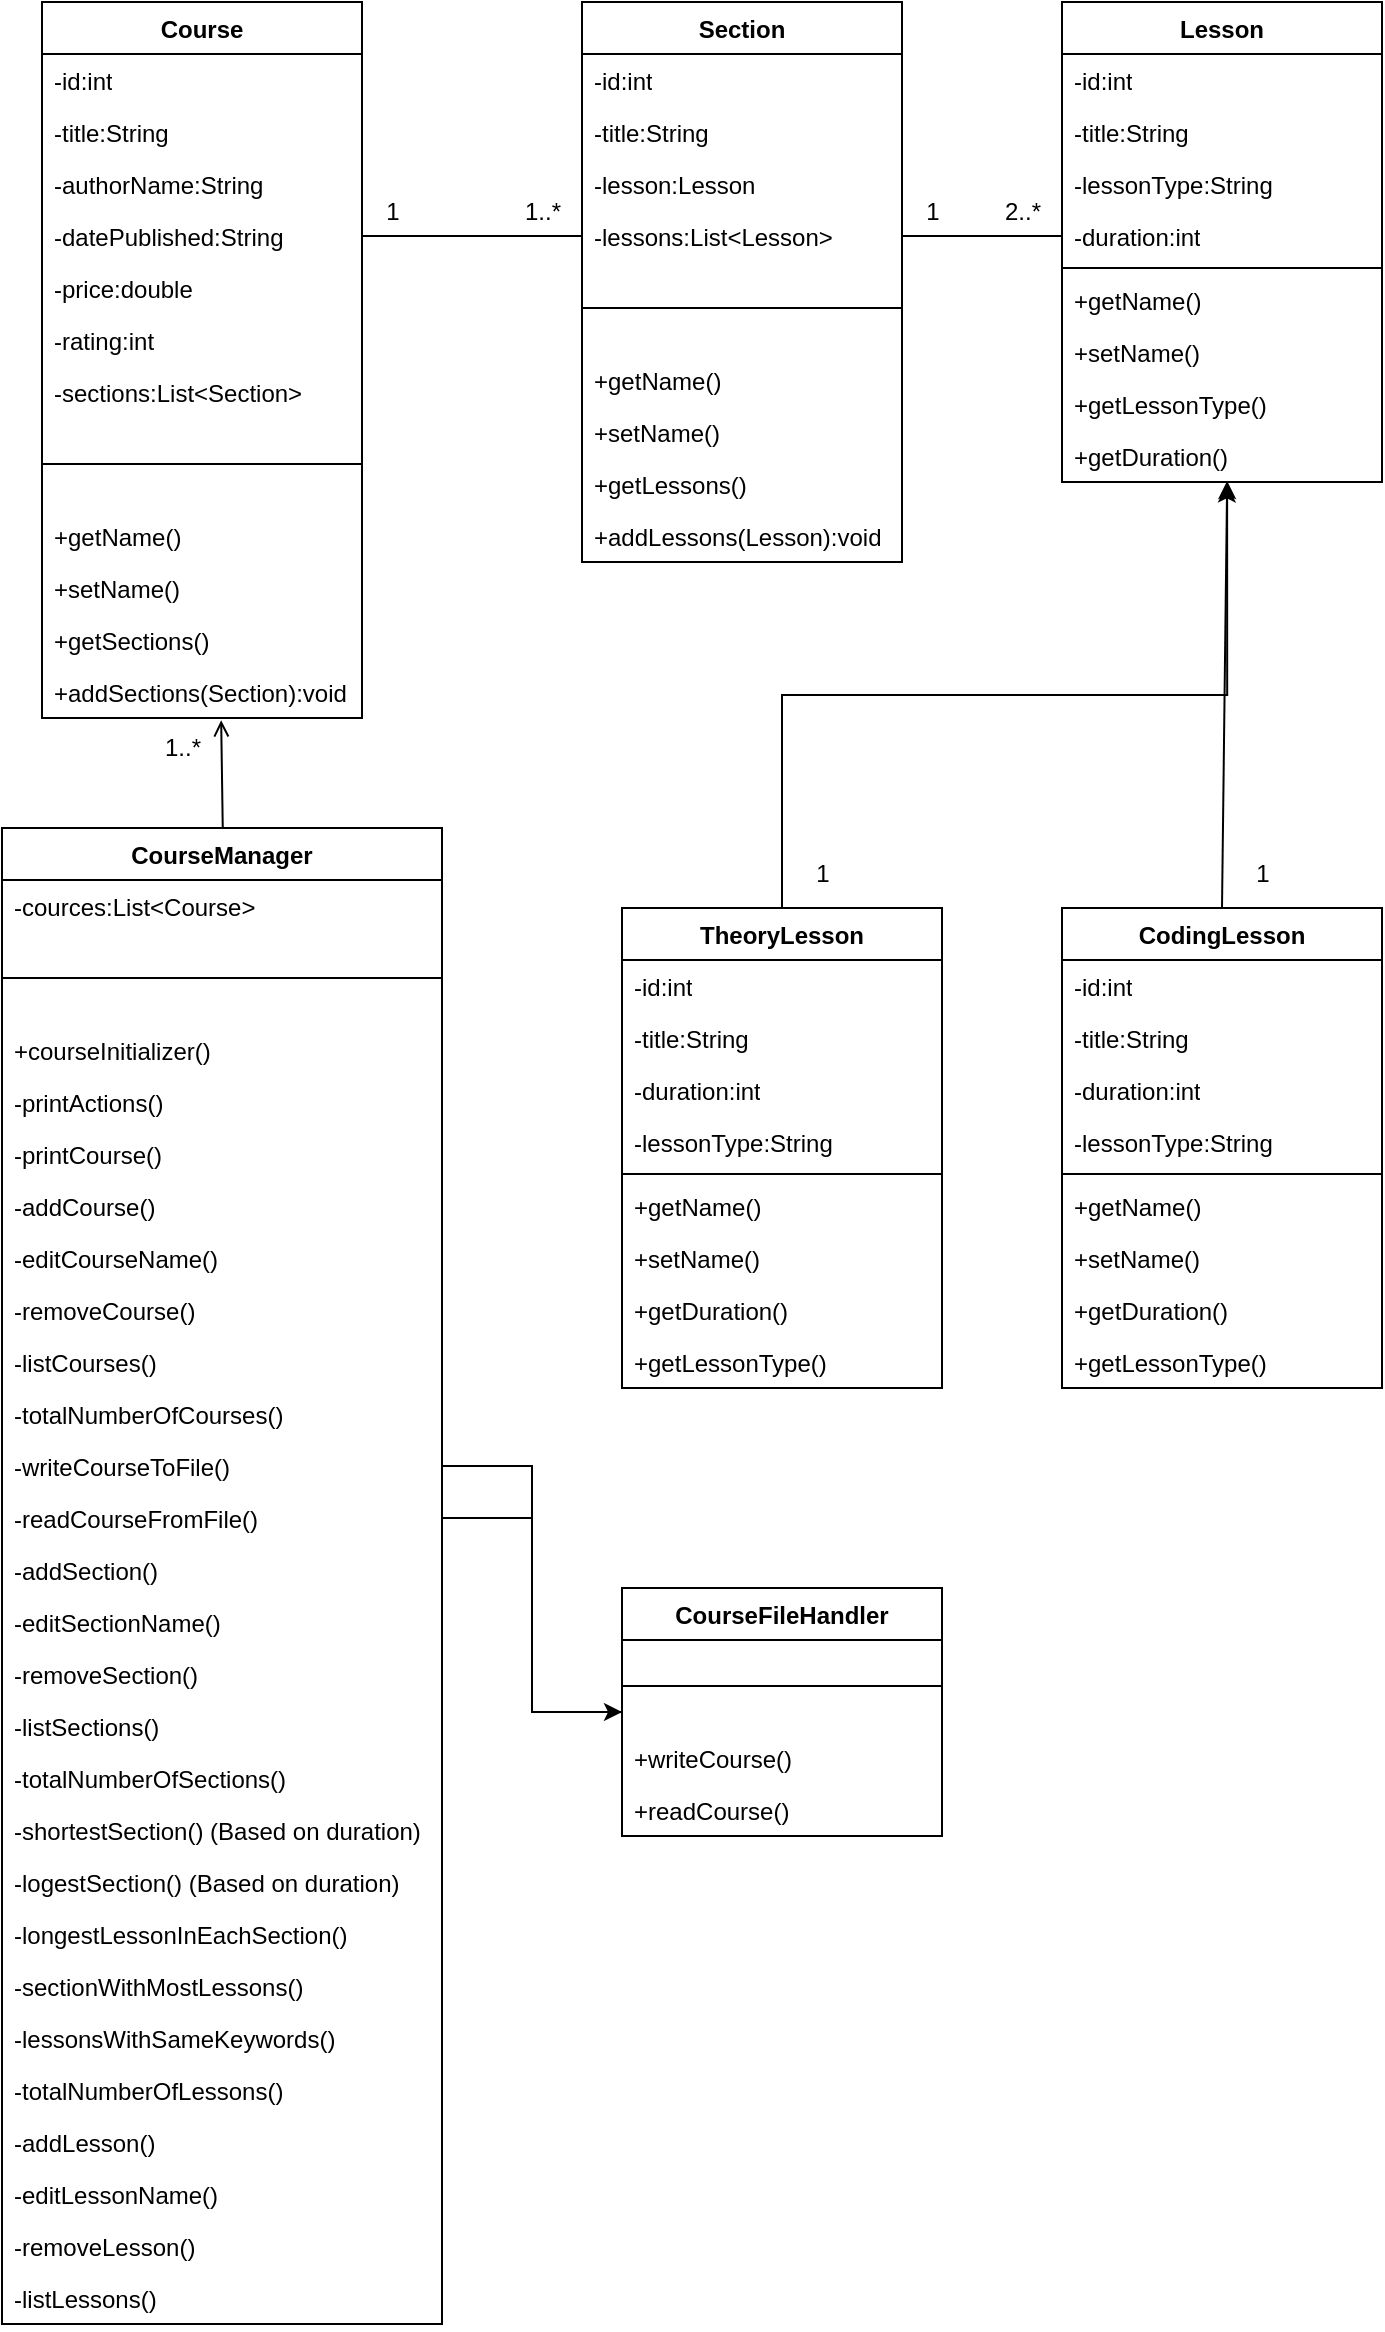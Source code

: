 <mxfile version="22.1.2" type="device" pages="4">
  <diagram id="SQ3snEIVAlfGAOhcRpRP" name="ClassDiagram">
    <mxGraphModel dx="1195" dy="703" grid="1" gridSize="10" guides="1" tooltips="1" connect="1" arrows="1" fold="1" page="1" pageScale="1" pageWidth="827" pageHeight="1169" math="0" shadow="0">
      <root>
        <mxCell id="0" />
        <mxCell id="1" parent="0" />
        <mxCell id="yab_E59PaCfdo0H1siV8-1" value="Course" style="swimlane;fontStyle=1;align=center;verticalAlign=top;childLayout=stackLayout;horizontal=1;startSize=26;horizontalStack=0;resizeParent=1;resizeParentMax=0;resizeLast=0;collapsible=1;marginBottom=0;whiteSpace=wrap;html=1;" parent="1" vertex="1">
          <mxGeometry x="120" y="57" width="160" height="358" as="geometry" />
        </mxCell>
        <mxCell id="pmKONMikWB3YTbTokbgS-2" value="-id:int" style="text;strokeColor=none;fillColor=none;align=left;verticalAlign=top;spacingLeft=4;spacingRight=4;overflow=hidden;rotatable=0;points=[[0,0.5],[1,0.5]];portConstraint=eastwest;whiteSpace=wrap;html=1;" parent="yab_E59PaCfdo0H1siV8-1" vertex="1">
          <mxGeometry y="26" width="160" height="26" as="geometry" />
        </mxCell>
        <mxCell id="yab_E59PaCfdo0H1siV8-2" value="-title:String&lt;br&gt;" style="text;strokeColor=none;fillColor=none;align=left;verticalAlign=top;spacingLeft=4;spacingRight=4;overflow=hidden;rotatable=0;points=[[0,0.5],[1,0.5]];portConstraint=eastwest;whiteSpace=wrap;html=1;" parent="yab_E59PaCfdo0H1siV8-1" vertex="1">
          <mxGeometry y="52" width="160" height="26" as="geometry" />
        </mxCell>
        <mxCell id="yab_E59PaCfdo0H1siV8-7" value="-authorName:String" style="text;strokeColor=none;fillColor=none;align=left;verticalAlign=top;spacingLeft=4;spacingRight=4;overflow=hidden;rotatable=0;points=[[0,0.5],[1,0.5]];portConstraint=eastwest;whiteSpace=wrap;html=1;" parent="yab_E59PaCfdo0H1siV8-1" vertex="1">
          <mxGeometry y="78" width="160" height="26" as="geometry" />
        </mxCell>
        <mxCell id="yab_E59PaCfdo0H1siV8-6" value="-datePublished:String" style="text;strokeColor=none;fillColor=none;align=left;verticalAlign=top;spacingLeft=4;spacingRight=4;overflow=hidden;rotatable=0;points=[[0,0.5],[1,0.5]];portConstraint=eastwest;whiteSpace=wrap;html=1;" parent="yab_E59PaCfdo0H1siV8-1" vertex="1">
          <mxGeometry y="104" width="160" height="26" as="geometry" />
        </mxCell>
        <mxCell id="yab_E59PaCfdo0H1siV8-5" value="-price:double" style="text;strokeColor=none;fillColor=none;align=left;verticalAlign=top;spacingLeft=4;spacingRight=4;overflow=hidden;rotatable=0;points=[[0,0.5],[1,0.5]];portConstraint=eastwest;whiteSpace=wrap;html=1;" parent="yab_E59PaCfdo0H1siV8-1" vertex="1">
          <mxGeometry y="130" width="160" height="26" as="geometry" />
        </mxCell>
        <mxCell id="yab_E59PaCfdo0H1siV8-8" value="-rating:int" style="text;strokeColor=none;fillColor=none;align=left;verticalAlign=top;spacingLeft=4;spacingRight=4;overflow=hidden;rotatable=0;points=[[0,0.5],[1,0.5]];portConstraint=eastwest;whiteSpace=wrap;html=1;" parent="yab_E59PaCfdo0H1siV8-1" vertex="1">
          <mxGeometry y="156" width="160" height="26" as="geometry" />
        </mxCell>
        <mxCell id="yab_E59PaCfdo0H1siV8-29" value="-sections:List&amp;lt;Section&amp;gt;" style="text;strokeColor=none;fillColor=none;align=left;verticalAlign=top;spacingLeft=4;spacingRight=4;overflow=hidden;rotatable=0;points=[[0,0.5],[1,0.5]];portConstraint=eastwest;whiteSpace=wrap;html=1;" parent="yab_E59PaCfdo0H1siV8-1" vertex="1">
          <mxGeometry y="182" width="160" height="26" as="geometry" />
        </mxCell>
        <mxCell id="yab_E59PaCfdo0H1siV8-3" value="" style="line;strokeWidth=1;fillColor=none;align=left;verticalAlign=middle;spacingTop=-1;spacingLeft=3;spacingRight=3;rotatable=0;labelPosition=right;points=[];portConstraint=eastwest;strokeColor=inherit;" parent="yab_E59PaCfdo0H1siV8-1" vertex="1">
          <mxGeometry y="208" width="160" height="46" as="geometry" />
        </mxCell>
        <mxCell id="yab_E59PaCfdo0H1siV8-4" value="+getName()&amp;nbsp;" style="text;strokeColor=none;fillColor=none;align=left;verticalAlign=top;spacingLeft=4;spacingRight=4;overflow=hidden;rotatable=0;points=[[0,0.5],[1,0.5]];portConstraint=eastwest;whiteSpace=wrap;html=1;" parent="yab_E59PaCfdo0H1siV8-1" vertex="1">
          <mxGeometry y="254" width="160" height="26" as="geometry" />
        </mxCell>
        <mxCell id="yab_E59PaCfdo0H1siV8-26" value="+setName()&amp;nbsp;" style="text;strokeColor=none;fillColor=none;align=left;verticalAlign=top;spacingLeft=4;spacingRight=4;overflow=hidden;rotatable=0;points=[[0,0.5],[1,0.5]];portConstraint=eastwest;whiteSpace=wrap;html=1;" parent="yab_E59PaCfdo0H1siV8-1" vertex="1">
          <mxGeometry y="280" width="160" height="26" as="geometry" />
        </mxCell>
        <mxCell id="yab_E59PaCfdo0H1siV8-34" value="+getSections()" style="text;strokeColor=none;fillColor=none;align=left;verticalAlign=top;spacingLeft=4;spacingRight=4;overflow=hidden;rotatable=0;points=[[0,0.5],[1,0.5]];portConstraint=eastwest;whiteSpace=wrap;html=1;" parent="yab_E59PaCfdo0H1siV8-1" vertex="1">
          <mxGeometry y="306" width="160" height="26" as="geometry" />
        </mxCell>
        <mxCell id="pmKONMikWB3YTbTokbgS-4" value="+addSections(Section):void" style="text;strokeColor=none;fillColor=none;align=left;verticalAlign=top;spacingLeft=4;spacingRight=4;overflow=hidden;rotatable=0;points=[[0,0.5],[1,0.5]];portConstraint=eastwest;whiteSpace=wrap;html=1;" parent="yab_E59PaCfdo0H1siV8-1" vertex="1">
          <mxGeometry y="332" width="160" height="26" as="geometry" />
        </mxCell>
        <mxCell id="yab_E59PaCfdo0H1siV8-10" value="Lesson" style="swimlane;fontStyle=1;align=center;verticalAlign=top;childLayout=stackLayout;horizontal=1;startSize=26;horizontalStack=0;resizeParent=1;resizeParentMax=0;resizeLast=0;collapsible=1;marginBottom=0;whiteSpace=wrap;html=1;" parent="1" vertex="1">
          <mxGeometry x="630" y="57" width="160" height="240" as="geometry" />
        </mxCell>
        <mxCell id="yab_E59PaCfdo0H1siV8-12" value="-id:int" style="text;strokeColor=none;fillColor=none;align=left;verticalAlign=top;spacingLeft=4;spacingRight=4;overflow=hidden;rotatable=0;points=[[0,0.5],[1,0.5]];portConstraint=eastwest;whiteSpace=wrap;html=1;" parent="yab_E59PaCfdo0H1siV8-10" vertex="1">
          <mxGeometry y="26" width="160" height="26" as="geometry" />
        </mxCell>
        <mxCell id="yab_E59PaCfdo0H1siV8-11" value="-title:String&lt;br&gt;" style="text;strokeColor=none;fillColor=none;align=left;verticalAlign=top;spacingLeft=4;spacingRight=4;overflow=hidden;rotatable=0;points=[[0,0.5],[1,0.5]];portConstraint=eastwest;whiteSpace=wrap;html=1;" parent="yab_E59PaCfdo0H1siV8-10" vertex="1">
          <mxGeometry y="52" width="160" height="26" as="geometry" />
        </mxCell>
        <mxCell id="7sKG46PLj9Gb0CZZyful-49" value="-lessonType:String" style="text;strokeColor=none;fillColor=none;align=left;verticalAlign=top;spacingLeft=4;spacingRight=4;overflow=hidden;rotatable=0;points=[[0,0.5],[1,0.5]];portConstraint=eastwest;whiteSpace=wrap;html=1;" vertex="1" parent="yab_E59PaCfdo0H1siV8-10">
          <mxGeometry y="78" width="160" height="26" as="geometry" />
        </mxCell>
        <mxCell id="yab_E59PaCfdo0H1siV8-13" value="-duration:int" style="text;strokeColor=none;fillColor=none;align=left;verticalAlign=top;spacingLeft=4;spacingRight=4;overflow=hidden;rotatable=0;points=[[0,0.5],[1,0.5]];portConstraint=eastwest;whiteSpace=wrap;html=1;" parent="yab_E59PaCfdo0H1siV8-10" vertex="1">
          <mxGeometry y="104" width="160" height="26" as="geometry" />
        </mxCell>
        <mxCell id="yab_E59PaCfdo0H1siV8-16" value="" style="line;strokeWidth=1;fillColor=none;align=left;verticalAlign=middle;spacingTop=-1;spacingLeft=3;spacingRight=3;rotatable=0;labelPosition=right;points=[];portConstraint=eastwest;strokeColor=inherit;" parent="yab_E59PaCfdo0H1siV8-10" vertex="1">
          <mxGeometry y="130" width="160" height="6" as="geometry" />
        </mxCell>
        <mxCell id="yab_E59PaCfdo0H1siV8-17" value="+getName()&amp;nbsp;" style="text;strokeColor=none;fillColor=none;align=left;verticalAlign=top;spacingLeft=4;spacingRight=4;overflow=hidden;rotatable=0;points=[[0,0.5],[1,0.5]];portConstraint=eastwest;whiteSpace=wrap;html=1;" parent="yab_E59PaCfdo0H1siV8-10" vertex="1">
          <mxGeometry y="136" width="160" height="26" as="geometry" />
        </mxCell>
        <mxCell id="yab_E59PaCfdo0H1siV8-28" value="+setName()&amp;nbsp;" style="text;strokeColor=none;fillColor=none;align=left;verticalAlign=top;spacingLeft=4;spacingRight=4;overflow=hidden;rotatable=0;points=[[0,0.5],[1,0.5]];portConstraint=eastwest;whiteSpace=wrap;html=1;" parent="yab_E59PaCfdo0H1siV8-10" vertex="1">
          <mxGeometry y="162" width="160" height="26" as="geometry" />
        </mxCell>
        <mxCell id="7sKG46PLj9Gb0CZZyful-48" value="+getLessonType()&amp;nbsp;" style="text;strokeColor=none;fillColor=none;align=left;verticalAlign=top;spacingLeft=4;spacingRight=4;overflow=hidden;rotatable=0;points=[[0,0.5],[1,0.5]];portConstraint=eastwest;whiteSpace=wrap;html=1;" vertex="1" parent="yab_E59PaCfdo0H1siV8-10">
          <mxGeometry y="188" width="160" height="26" as="geometry" />
        </mxCell>
        <mxCell id="yab_E59PaCfdo0H1siV8-31" value="+getDuration()&amp;nbsp;" style="text;strokeColor=none;fillColor=none;align=left;verticalAlign=top;spacingLeft=4;spacingRight=4;overflow=hidden;rotatable=0;points=[[0,0.5],[1,0.5]];portConstraint=eastwest;whiteSpace=wrap;html=1;" parent="yab_E59PaCfdo0H1siV8-10" vertex="1">
          <mxGeometry y="214" width="160" height="26" as="geometry" />
        </mxCell>
        <mxCell id="yab_E59PaCfdo0H1siV8-18" value="Section" style="swimlane;fontStyle=1;align=center;verticalAlign=top;childLayout=stackLayout;horizontal=1;startSize=26;horizontalStack=0;resizeParent=1;resizeParentMax=0;resizeLast=0;collapsible=1;marginBottom=0;whiteSpace=wrap;html=1;" parent="1" vertex="1">
          <mxGeometry x="390" y="57" width="160" height="280" as="geometry" />
        </mxCell>
        <mxCell id="yab_E59PaCfdo0H1siV8-22" value="-id:int" style="text;strokeColor=none;fillColor=none;align=left;verticalAlign=top;spacingLeft=4;spacingRight=4;overflow=hidden;rotatable=0;points=[[0,0.5],[1,0.5]];portConstraint=eastwest;whiteSpace=wrap;html=1;" parent="yab_E59PaCfdo0H1siV8-18" vertex="1">
          <mxGeometry y="26" width="160" height="26" as="geometry" />
        </mxCell>
        <mxCell id="yab_E59PaCfdo0H1siV8-19" value="-title:String&lt;br&gt;" style="text;strokeColor=none;fillColor=none;align=left;verticalAlign=top;spacingLeft=4;spacingRight=4;overflow=hidden;rotatable=0;points=[[0,0.5],[1,0.5]];portConstraint=eastwest;whiteSpace=wrap;html=1;" parent="yab_E59PaCfdo0H1siV8-18" vertex="1">
          <mxGeometry y="52" width="160" height="26" as="geometry" />
        </mxCell>
        <mxCell id="pmKONMikWB3YTbTokbgS-3" value="-lesson:Lesson" style="text;strokeColor=none;fillColor=none;align=left;verticalAlign=top;spacingLeft=4;spacingRight=4;overflow=hidden;rotatable=0;points=[[0,0.5],[1,0.5]];portConstraint=eastwest;whiteSpace=wrap;html=1;" parent="yab_E59PaCfdo0H1siV8-18" vertex="1">
          <mxGeometry y="78" width="160" height="26" as="geometry" />
        </mxCell>
        <mxCell id="yab_E59PaCfdo0H1siV8-30" value="-lessons:List&amp;lt;Lesson&amp;gt;" style="text;strokeColor=none;fillColor=none;align=left;verticalAlign=top;spacingLeft=4;spacingRight=4;overflow=hidden;rotatable=0;points=[[0,0.5],[1,0.5]];portConstraint=eastwest;whiteSpace=wrap;html=1;" parent="yab_E59PaCfdo0H1siV8-18" vertex="1">
          <mxGeometry y="104" width="160" height="26" as="geometry" />
        </mxCell>
        <mxCell id="yab_E59PaCfdo0H1siV8-24" value="" style="line;strokeWidth=1;fillColor=none;align=left;verticalAlign=middle;spacingTop=-1;spacingLeft=3;spacingRight=3;rotatable=0;labelPosition=right;points=[];portConstraint=eastwest;strokeColor=inherit;" parent="yab_E59PaCfdo0H1siV8-18" vertex="1">
          <mxGeometry y="130" width="160" height="46" as="geometry" />
        </mxCell>
        <mxCell id="yab_E59PaCfdo0H1siV8-25" value="+getName()&amp;nbsp;" style="text;strokeColor=none;fillColor=none;align=left;verticalAlign=top;spacingLeft=4;spacingRight=4;overflow=hidden;rotatable=0;points=[[0,0.5],[1,0.5]];portConstraint=eastwest;whiteSpace=wrap;html=1;" parent="yab_E59PaCfdo0H1siV8-18" vertex="1">
          <mxGeometry y="176" width="160" height="26" as="geometry" />
        </mxCell>
        <mxCell id="yab_E59PaCfdo0H1siV8-27" value="+setName()&amp;nbsp;" style="text;strokeColor=none;fillColor=none;align=left;verticalAlign=top;spacingLeft=4;spacingRight=4;overflow=hidden;rotatable=0;points=[[0,0.5],[1,0.5]];portConstraint=eastwest;whiteSpace=wrap;html=1;" parent="yab_E59PaCfdo0H1siV8-18" vertex="1">
          <mxGeometry y="202" width="160" height="26" as="geometry" />
        </mxCell>
        <mxCell id="yab_E59PaCfdo0H1siV8-33" value="+getLessons()" style="text;strokeColor=none;fillColor=none;align=left;verticalAlign=top;spacingLeft=4;spacingRight=4;overflow=hidden;rotatable=0;points=[[0,0.5],[1,0.5]];portConstraint=eastwest;whiteSpace=wrap;html=1;" parent="yab_E59PaCfdo0H1siV8-18" vertex="1">
          <mxGeometry y="228" width="160" height="26" as="geometry" />
        </mxCell>
        <mxCell id="pmKONMikWB3YTbTokbgS-5" value="+addLessons(Lesson):void" style="text;strokeColor=none;fillColor=none;align=left;verticalAlign=top;spacingLeft=4;spacingRight=4;overflow=hidden;rotatable=0;points=[[0,0.5],[1,0.5]];portConstraint=eastwest;whiteSpace=wrap;html=1;" parent="yab_E59PaCfdo0H1siV8-18" vertex="1">
          <mxGeometry y="254" width="160" height="26" as="geometry" />
        </mxCell>
        <mxCell id="yab_E59PaCfdo0H1siV8-35" style="edgeStyle=orthogonalEdgeStyle;rounded=0;orthogonalLoop=1;jettySize=auto;html=1;entryX=0;entryY=0.5;entryDx=0;entryDy=0;endArrow=none;endFill=0;exitX=1;exitY=0.5;exitDx=0;exitDy=0;" parent="1" source="yab_E59PaCfdo0H1siV8-6" target="yab_E59PaCfdo0H1siV8-30" edge="1">
          <mxGeometry relative="1" as="geometry">
            <mxPoint x="320" y="270" as="sourcePoint" />
          </mxGeometry>
        </mxCell>
        <mxCell id="yab_E59PaCfdo0H1siV8-36" style="edgeStyle=orthogonalEdgeStyle;rounded=0;orthogonalLoop=1;jettySize=auto;html=1;exitX=1;exitY=0.5;exitDx=0;exitDy=0;entryX=0;entryY=0.5;entryDx=0;entryDy=0;endArrow=none;endFill=0;" parent="1" source="yab_E59PaCfdo0H1siV8-30" target="yab_E59PaCfdo0H1siV8-13" edge="1">
          <mxGeometry relative="1" as="geometry" />
        </mxCell>
        <mxCell id="xgb36805R0s2YH3dAti3-2" value="1..*" style="text;html=1;align=center;verticalAlign=middle;resizable=0;points=[];autosize=1;strokeColor=none;fillColor=none;" parent="1" vertex="1">
          <mxGeometry x="350" y="146.5" width="40" height="30" as="geometry" />
        </mxCell>
        <mxCell id="xgb36805R0s2YH3dAti3-3" value="1" style="text;html=1;align=center;verticalAlign=middle;resizable=0;points=[];autosize=1;strokeColor=none;fillColor=none;" parent="1" vertex="1">
          <mxGeometry x="280" y="146.5" width="30" height="30" as="geometry" />
        </mxCell>
        <mxCell id="xgb36805R0s2YH3dAti3-4" value="1" style="text;html=1;align=center;verticalAlign=middle;resizable=0;points=[];autosize=1;strokeColor=none;fillColor=none;" parent="1" vertex="1">
          <mxGeometry x="550" y="146.5" width="30" height="30" as="geometry" />
        </mxCell>
        <mxCell id="xgb36805R0s2YH3dAti3-5" value="2..*" style="text;html=1;align=center;verticalAlign=middle;resizable=0;points=[];autosize=1;strokeColor=none;fillColor=none;" parent="1" vertex="1">
          <mxGeometry x="590" y="146.5" width="40" height="30" as="geometry" />
        </mxCell>
        <mxCell id="xgb36805R0s2YH3dAti3-17" value="CourseManager" style="swimlane;fontStyle=1;align=center;verticalAlign=top;childLayout=stackLayout;horizontal=1;startSize=26;horizontalStack=0;resizeParent=1;resizeParentMax=0;resizeLast=0;collapsible=1;marginBottom=0;whiteSpace=wrap;html=1;" parent="1" vertex="1">
          <mxGeometry x="100" y="470" width="220" height="748" as="geometry" />
        </mxCell>
        <mxCell id="xgb36805R0s2YH3dAti3-23" value="-cources:List&amp;lt;Course&amp;gt;" style="text;strokeColor=none;fillColor=none;align=left;verticalAlign=top;spacingLeft=4;spacingRight=4;overflow=hidden;rotatable=0;points=[[0,0.5],[1,0.5]];portConstraint=eastwest;whiteSpace=wrap;html=1;" parent="xgb36805R0s2YH3dAti3-17" vertex="1">
          <mxGeometry y="26" width="220" height="26" as="geometry" />
        </mxCell>
        <mxCell id="xgb36805R0s2YH3dAti3-24" value="" style="line;strokeWidth=1;fillColor=none;align=left;verticalAlign=middle;spacingTop=-1;spacingLeft=3;spacingRight=3;rotatable=0;labelPosition=right;points=[];portConstraint=eastwest;strokeColor=inherit;" parent="xgb36805R0s2YH3dAti3-17" vertex="1">
          <mxGeometry y="52" width="220" height="46" as="geometry" />
        </mxCell>
        <mxCell id="7sKG46PLj9Gb0CZZyful-4" value="+courseInitializer()" style="text;strokeColor=none;fillColor=none;align=left;verticalAlign=top;spacingLeft=4;spacingRight=4;overflow=hidden;rotatable=0;points=[[0,0.5],[1,0.5]];portConstraint=eastwest;whiteSpace=wrap;html=1;" vertex="1" parent="xgb36805R0s2YH3dAti3-17">
          <mxGeometry y="98" width="220" height="26" as="geometry" />
        </mxCell>
        <mxCell id="7sKG46PLj9Gb0CZZyful-6" value="-printActions()" style="text;strokeColor=none;fillColor=none;align=left;verticalAlign=top;spacingLeft=4;spacingRight=4;overflow=hidden;rotatable=0;points=[[0,0.5],[1,0.5]];portConstraint=eastwest;whiteSpace=wrap;html=1;" vertex="1" parent="xgb36805R0s2YH3dAti3-17">
          <mxGeometry y="124" width="220" height="26" as="geometry" />
        </mxCell>
        <mxCell id="7sKG46PLj9Gb0CZZyful-22" value="-printCourse()" style="text;strokeColor=none;fillColor=none;align=left;verticalAlign=top;spacingLeft=4;spacingRight=4;overflow=hidden;rotatable=0;points=[[0,0.5],[1,0.5]];portConstraint=eastwest;whiteSpace=wrap;html=1;" vertex="1" parent="xgb36805R0s2YH3dAti3-17">
          <mxGeometry y="150" width="220" height="26" as="geometry" />
        </mxCell>
        <mxCell id="7sKG46PLj9Gb0CZZyful-52" value="-addCourse()" style="text;strokeColor=none;fillColor=none;align=left;verticalAlign=top;spacingLeft=4;spacingRight=4;overflow=hidden;rotatable=0;points=[[0,0.5],[1,0.5]];portConstraint=eastwest;whiteSpace=wrap;html=1;" vertex="1" parent="xgb36805R0s2YH3dAti3-17">
          <mxGeometry y="176" width="220" height="26" as="geometry" />
        </mxCell>
        <mxCell id="ng6Rg0tv5YCZBOo4RjvG-1" value="-editCourseName()" style="text;strokeColor=none;fillColor=none;align=left;verticalAlign=top;spacingLeft=4;spacingRight=4;overflow=hidden;rotatable=0;points=[[0,0.5],[1,0.5]];portConstraint=eastwest;whiteSpace=wrap;html=1;" vertex="1" parent="xgb36805R0s2YH3dAti3-17">
          <mxGeometry y="202" width="220" height="26" as="geometry" />
        </mxCell>
        <mxCell id="7sKG46PLj9Gb0CZZyful-53" value="-removeCourse()" style="text;strokeColor=none;fillColor=none;align=left;verticalAlign=top;spacingLeft=4;spacingRight=4;overflow=hidden;rotatable=0;points=[[0,0.5],[1,0.5]];portConstraint=eastwest;whiteSpace=wrap;html=1;" vertex="1" parent="xgb36805R0s2YH3dAti3-17">
          <mxGeometry y="228" width="220" height="26" as="geometry" />
        </mxCell>
        <mxCell id="7sKG46PLj9Gb0CZZyful-55" value="-listCourses()" style="text;strokeColor=none;fillColor=none;align=left;verticalAlign=top;spacingLeft=4;spacingRight=4;overflow=hidden;rotatable=0;points=[[0,0.5],[1,0.5]];portConstraint=eastwest;whiteSpace=wrap;html=1;" vertex="1" parent="xgb36805R0s2YH3dAti3-17">
          <mxGeometry y="254" width="220" height="26" as="geometry" />
        </mxCell>
        <mxCell id="7sKG46PLj9Gb0CZZyful-54" value="-totalNumberOfCourses()&lt;div&gt;&lt;br&gt;&lt;/div&gt;" style="text;strokeColor=none;fillColor=none;align=left;verticalAlign=top;spacingLeft=4;spacingRight=4;overflow=hidden;rotatable=0;points=[[0,0.5],[1,0.5]];portConstraint=eastwest;whiteSpace=wrap;html=1;" vertex="1" parent="xgb36805R0s2YH3dAti3-17">
          <mxGeometry y="280" width="220" height="26" as="geometry" />
        </mxCell>
        <mxCell id="7sKG46PLj9Gb0CZZyful-9" value="-writeCourseToFile()" style="text;strokeColor=none;fillColor=none;align=left;verticalAlign=top;spacingLeft=4;spacingRight=4;overflow=hidden;rotatable=0;points=[[0,0.5],[1,0.5]];portConstraint=eastwest;whiteSpace=wrap;html=1;" vertex="1" parent="xgb36805R0s2YH3dAti3-17">
          <mxGeometry y="306" width="220" height="26" as="geometry" />
        </mxCell>
        <mxCell id="7sKG46PLj9Gb0CZZyful-8" value="-readCourseFromFile()&lt;br&gt;" style="text;strokeColor=none;fillColor=none;align=left;verticalAlign=top;spacingLeft=4;spacingRight=4;overflow=hidden;rotatable=0;points=[[0,0.5],[1,0.5]];portConstraint=eastwest;whiteSpace=wrap;html=1;" vertex="1" parent="xgb36805R0s2YH3dAti3-17">
          <mxGeometry y="332" width="220" height="26" as="geometry" />
        </mxCell>
        <mxCell id="7sKG46PLj9Gb0CZZyful-2" value="-addSection()" style="text;strokeColor=none;fillColor=none;align=left;verticalAlign=top;spacingLeft=4;spacingRight=4;overflow=hidden;rotatable=0;points=[[0,0.5],[1,0.5]];portConstraint=eastwest;whiteSpace=wrap;html=1;" vertex="1" parent="xgb36805R0s2YH3dAti3-17">
          <mxGeometry y="358" width="220" height="26" as="geometry" />
        </mxCell>
        <mxCell id="7sKG46PLj9Gb0CZZyful-5" value="-editSectionName()&lt;br&gt;" style="text;strokeColor=none;fillColor=none;align=left;verticalAlign=top;spacingLeft=4;spacingRight=4;overflow=hidden;rotatable=0;points=[[0,0.5],[1,0.5]];portConstraint=eastwest;whiteSpace=wrap;html=1;" vertex="1" parent="xgb36805R0s2YH3dAti3-17">
          <mxGeometry y="384" width="220" height="26" as="geometry" />
        </mxCell>
        <mxCell id="7sKG46PLj9Gb0CZZyful-3" value="-removeSection()" style="text;strokeColor=none;fillColor=none;align=left;verticalAlign=top;spacingLeft=4;spacingRight=4;overflow=hidden;rotatable=0;points=[[0,0.5],[1,0.5]];portConstraint=eastwest;whiteSpace=wrap;html=1;" vertex="1" parent="xgb36805R0s2YH3dAti3-17">
          <mxGeometry y="410" width="220" height="26" as="geometry" />
        </mxCell>
        <mxCell id="7sKG46PLj9Gb0CZZyful-11" value="-listSections()" style="text;strokeColor=none;fillColor=none;align=left;verticalAlign=top;spacingLeft=4;spacingRight=4;overflow=hidden;rotatable=0;points=[[0,0.5],[1,0.5]];portConstraint=eastwest;whiteSpace=wrap;html=1;" vertex="1" parent="xgb36805R0s2YH3dAti3-17">
          <mxGeometry y="436" width="220" height="26" as="geometry" />
        </mxCell>
        <mxCell id="7sKG46PLj9Gb0CZZyful-12" value="-totalNumberOfSections()" style="text;strokeColor=none;fillColor=none;align=left;verticalAlign=top;spacingLeft=4;spacingRight=4;overflow=hidden;rotatable=0;points=[[0,0.5],[1,0.5]];portConstraint=eastwest;whiteSpace=wrap;html=1;" vertex="1" parent="xgb36805R0s2YH3dAti3-17">
          <mxGeometry y="462" width="220" height="26" as="geometry" />
        </mxCell>
        <mxCell id="7sKG46PLj9Gb0CZZyful-16" value="-shortestSection() (Based on duration)" style="text;strokeColor=none;fillColor=none;align=left;verticalAlign=top;spacingLeft=4;spacingRight=4;overflow=hidden;rotatable=0;points=[[0,0.5],[1,0.5]];portConstraint=eastwest;whiteSpace=wrap;html=1;" vertex="1" parent="xgb36805R0s2YH3dAti3-17">
          <mxGeometry y="488" width="220" height="26" as="geometry" />
        </mxCell>
        <mxCell id="7sKG46PLj9Gb0CZZyful-15" value="-logestSection() (Based on duration)" style="text;strokeColor=none;fillColor=none;align=left;verticalAlign=top;spacingLeft=4;spacingRight=4;overflow=hidden;rotatable=0;points=[[0,0.5],[1,0.5]];portConstraint=eastwest;whiteSpace=wrap;html=1;" vertex="1" parent="xgb36805R0s2YH3dAti3-17">
          <mxGeometry y="514" width="220" height="26" as="geometry" />
        </mxCell>
        <mxCell id="7sKG46PLj9Gb0CZZyful-18" value="-longestLessonInEachSection()" style="text;strokeColor=none;fillColor=none;align=left;verticalAlign=top;spacingLeft=4;spacingRight=4;overflow=hidden;rotatable=0;points=[[0,0.5],[1,0.5]];portConstraint=eastwest;whiteSpace=wrap;html=1;" vertex="1" parent="xgb36805R0s2YH3dAti3-17">
          <mxGeometry y="540" width="220" height="26" as="geometry" />
        </mxCell>
        <mxCell id="7sKG46PLj9Gb0CZZyful-14" value="-sectionWithMostLessons()" style="text;strokeColor=none;fillColor=none;align=left;verticalAlign=top;spacingLeft=4;spacingRight=4;overflow=hidden;rotatable=0;points=[[0,0.5],[1,0.5]];portConstraint=eastwest;whiteSpace=wrap;html=1;" vertex="1" parent="xgb36805R0s2YH3dAti3-17">
          <mxGeometry y="566" width="220" height="26" as="geometry" />
        </mxCell>
        <mxCell id="7sKG46PLj9Gb0CZZyful-17" value="-lessonsWithSameKeywords()&lt;br&gt;" style="text;strokeColor=none;fillColor=none;align=left;verticalAlign=top;spacingLeft=4;spacingRight=4;overflow=hidden;rotatable=0;points=[[0,0.5],[1,0.5]];portConstraint=eastwest;whiteSpace=wrap;html=1;" vertex="1" parent="xgb36805R0s2YH3dAti3-17">
          <mxGeometry y="592" width="220" height="26" as="geometry" />
        </mxCell>
        <mxCell id="7sKG46PLj9Gb0CZZyful-13" value="-totalNumberOfLessons()&lt;div&gt;&lt;br&gt;&lt;/div&gt;" style="text;strokeColor=none;fillColor=none;align=left;verticalAlign=top;spacingLeft=4;spacingRight=4;overflow=hidden;rotatable=0;points=[[0,0.5],[1,0.5]];portConstraint=eastwest;whiteSpace=wrap;html=1;" vertex="1" parent="xgb36805R0s2YH3dAti3-17">
          <mxGeometry y="618" width="220" height="26" as="geometry" />
        </mxCell>
        <mxCell id="7sKG46PLj9Gb0CZZyful-1" value="-addLesson()" style="text;strokeColor=none;fillColor=none;align=left;verticalAlign=top;spacingLeft=4;spacingRight=4;overflow=hidden;rotatable=0;points=[[0,0.5],[1,0.5]];portConstraint=eastwest;whiteSpace=wrap;html=1;" vertex="1" parent="xgb36805R0s2YH3dAti3-17">
          <mxGeometry y="644" width="220" height="26" as="geometry" />
        </mxCell>
        <mxCell id="7sKG46PLj9Gb0CZZyful-7" value="-editLessonName()" style="text;strokeColor=none;fillColor=none;align=left;verticalAlign=top;spacingLeft=4;spacingRight=4;overflow=hidden;rotatable=0;points=[[0,0.5],[1,0.5]];portConstraint=eastwest;whiteSpace=wrap;html=1;" vertex="1" parent="xgb36805R0s2YH3dAti3-17">
          <mxGeometry y="670" width="220" height="26" as="geometry" />
        </mxCell>
        <mxCell id="7sKG46PLj9Gb0CZZyful-20" value="-removeLesson()" style="text;strokeColor=none;fillColor=none;align=left;verticalAlign=top;spacingLeft=4;spacingRight=4;overflow=hidden;rotatable=0;points=[[0,0.5],[1,0.5]];portConstraint=eastwest;whiteSpace=wrap;html=1;" vertex="1" parent="xgb36805R0s2YH3dAti3-17">
          <mxGeometry y="696" width="220" height="26" as="geometry" />
        </mxCell>
        <mxCell id="7sKG46PLj9Gb0CZZyful-10" value="-listLessons()" style="text;strokeColor=none;fillColor=none;align=left;verticalAlign=top;spacingLeft=4;spacingRight=4;overflow=hidden;rotatable=0;points=[[0,0.5],[1,0.5]];portConstraint=eastwest;whiteSpace=wrap;html=1;" vertex="1" parent="xgb36805R0s2YH3dAti3-17">
          <mxGeometry y="722" width="220" height="26" as="geometry" />
        </mxCell>
        <mxCell id="xgb36805R0s2YH3dAti3-28" value="CourseFileHandler" style="swimlane;fontStyle=1;align=center;verticalAlign=top;childLayout=stackLayout;horizontal=1;startSize=26;horizontalStack=0;resizeParent=1;resizeParentMax=0;resizeLast=0;collapsible=1;marginBottom=0;whiteSpace=wrap;html=1;" parent="1" vertex="1">
          <mxGeometry x="410" y="850" width="160" height="124" as="geometry" />
        </mxCell>
        <mxCell id="xgb36805R0s2YH3dAti3-35" value="" style="line;strokeWidth=1;fillColor=none;align=left;verticalAlign=middle;spacingTop=-1;spacingLeft=3;spacingRight=3;rotatable=0;labelPosition=right;points=[];portConstraint=eastwest;strokeColor=inherit;" parent="xgb36805R0s2YH3dAti3-28" vertex="1">
          <mxGeometry y="26" width="160" height="46" as="geometry" />
        </mxCell>
        <mxCell id="xgb36805R0s2YH3dAti3-47" value="+writeCourse()" style="text;strokeColor=none;fillColor=none;align=left;verticalAlign=top;spacingLeft=4;spacingRight=4;overflow=hidden;rotatable=0;points=[[0,0.5],[1,0.5]];portConstraint=eastwest;whiteSpace=wrap;html=1;" parent="xgb36805R0s2YH3dAti3-28" vertex="1">
          <mxGeometry y="72" width="160" height="26" as="geometry" />
        </mxCell>
        <mxCell id="xgb36805R0s2YH3dAti3-36" value="+readCourse()" style="text;strokeColor=none;fillColor=none;align=left;verticalAlign=top;spacingLeft=4;spacingRight=4;overflow=hidden;rotatable=0;points=[[0,0.5],[1,0.5]];portConstraint=eastwest;whiteSpace=wrap;html=1;" parent="xgb36805R0s2YH3dAti3-28" vertex="1">
          <mxGeometry y="98" width="160" height="26" as="geometry" />
        </mxCell>
        <mxCell id="7sKG46PLj9Gb0CZZyful-23" style="rounded=0;orthogonalLoop=1;jettySize=auto;html=1;exitX=0;exitY=0;exitDx=0;exitDy=0;entryX=-0.005;entryY=1.045;entryDx=0;entryDy=0;entryPerimeter=0;endArrow=open;endFill=0;" edge="1" parent="1">
          <mxGeometry relative="1" as="geometry">
            <mxPoint x="210.38" y="470" as="sourcePoint" />
            <mxPoint x="209.58" y="416.17" as="targetPoint" />
          </mxGeometry>
        </mxCell>
        <mxCell id="7sKG46PLj9Gb0CZZyful-24" value="1..*" style="text;html=1;align=center;verticalAlign=middle;resizable=0;points=[];autosize=1;strokeColor=none;fillColor=none;" vertex="1" parent="1">
          <mxGeometry x="170" y="415" width="40" height="30" as="geometry" />
        </mxCell>
        <mxCell id="7sKG46PLj9Gb0CZZyful-27" style="edgeStyle=orthogonalEdgeStyle;rounded=0;orthogonalLoop=1;jettySize=auto;html=1;exitX=1;exitY=0.5;exitDx=0;exitDy=0;entryX=0;entryY=0.5;entryDx=0;entryDy=0;endArrow=none;endFill=0;" edge="1" parent="1" source="7sKG46PLj9Gb0CZZyful-8" target="xgb36805R0s2YH3dAti3-28">
          <mxGeometry relative="1" as="geometry" />
        </mxCell>
        <mxCell id="7sKG46PLj9Gb0CZZyful-28" value="TheoryLesson" style="swimlane;fontStyle=1;align=center;verticalAlign=top;childLayout=stackLayout;horizontal=1;startSize=26;horizontalStack=0;resizeParent=1;resizeParentMax=0;resizeLast=0;collapsible=1;marginBottom=0;whiteSpace=wrap;html=1;" vertex="1" parent="1">
          <mxGeometry x="410" y="510" width="160" height="240" as="geometry" />
        </mxCell>
        <mxCell id="7sKG46PLj9Gb0CZZyful-29" value="-id:int" style="text;strokeColor=none;fillColor=none;align=left;verticalAlign=top;spacingLeft=4;spacingRight=4;overflow=hidden;rotatable=0;points=[[0,0.5],[1,0.5]];portConstraint=eastwest;whiteSpace=wrap;html=1;" vertex="1" parent="7sKG46PLj9Gb0CZZyful-28">
          <mxGeometry y="26" width="160" height="26" as="geometry" />
        </mxCell>
        <mxCell id="7sKG46PLj9Gb0CZZyful-30" value="-title:String&lt;br&gt;" style="text;strokeColor=none;fillColor=none;align=left;verticalAlign=top;spacingLeft=4;spacingRight=4;overflow=hidden;rotatable=0;points=[[0,0.5],[1,0.5]];portConstraint=eastwest;whiteSpace=wrap;html=1;" vertex="1" parent="7sKG46PLj9Gb0CZZyful-28">
          <mxGeometry y="52" width="160" height="26" as="geometry" />
        </mxCell>
        <mxCell id="7sKG46PLj9Gb0CZZyful-31" value="-duration:int" style="text;strokeColor=none;fillColor=none;align=left;verticalAlign=top;spacingLeft=4;spacingRight=4;overflow=hidden;rotatable=0;points=[[0,0.5],[1,0.5]];portConstraint=eastwest;whiteSpace=wrap;html=1;" vertex="1" parent="7sKG46PLj9Gb0CZZyful-28">
          <mxGeometry y="78" width="160" height="26" as="geometry" />
        </mxCell>
        <mxCell id="oPkNgKXqbn9lTNdw5cbE-1" value="-lessonType:String" style="text;strokeColor=none;fillColor=none;align=left;verticalAlign=top;spacingLeft=4;spacingRight=4;overflow=hidden;rotatable=0;points=[[0,0.5],[1,0.5]];portConstraint=eastwest;whiteSpace=wrap;html=1;" vertex="1" parent="7sKG46PLj9Gb0CZZyful-28">
          <mxGeometry y="104" width="160" height="26" as="geometry" />
        </mxCell>
        <mxCell id="7sKG46PLj9Gb0CZZyful-32" value="" style="line;strokeWidth=1;fillColor=none;align=left;verticalAlign=middle;spacingTop=-1;spacingLeft=3;spacingRight=3;rotatable=0;labelPosition=right;points=[];portConstraint=eastwest;strokeColor=inherit;" vertex="1" parent="7sKG46PLj9Gb0CZZyful-28">
          <mxGeometry y="130" width="160" height="6" as="geometry" />
        </mxCell>
        <mxCell id="7sKG46PLj9Gb0CZZyful-33" value="+getName()&amp;nbsp;" style="text;strokeColor=none;fillColor=none;align=left;verticalAlign=top;spacingLeft=4;spacingRight=4;overflow=hidden;rotatable=0;points=[[0,0.5],[1,0.5]];portConstraint=eastwest;whiteSpace=wrap;html=1;" vertex="1" parent="7sKG46PLj9Gb0CZZyful-28">
          <mxGeometry y="136" width="160" height="26" as="geometry" />
        </mxCell>
        <mxCell id="7sKG46PLj9Gb0CZZyful-34" value="+setName()&amp;nbsp;" style="text;strokeColor=none;fillColor=none;align=left;verticalAlign=top;spacingLeft=4;spacingRight=4;overflow=hidden;rotatable=0;points=[[0,0.5],[1,0.5]];portConstraint=eastwest;whiteSpace=wrap;html=1;" vertex="1" parent="7sKG46PLj9Gb0CZZyful-28">
          <mxGeometry y="162" width="160" height="26" as="geometry" />
        </mxCell>
        <mxCell id="7sKG46PLj9Gb0CZZyful-35" value="+getDuration()&amp;nbsp;" style="text;strokeColor=none;fillColor=none;align=left;verticalAlign=top;spacingLeft=4;spacingRight=4;overflow=hidden;rotatable=0;points=[[0,0.5],[1,0.5]];portConstraint=eastwest;whiteSpace=wrap;html=1;" vertex="1" parent="7sKG46PLj9Gb0CZZyful-28">
          <mxGeometry y="188" width="160" height="26" as="geometry" />
        </mxCell>
        <mxCell id="oPkNgKXqbn9lTNdw5cbE-3" value="+getLessonType()&amp;nbsp;" style="text;strokeColor=none;fillColor=none;align=left;verticalAlign=top;spacingLeft=4;spacingRight=4;overflow=hidden;rotatable=0;points=[[0,0.5],[1,0.5]];portConstraint=eastwest;whiteSpace=wrap;html=1;" vertex="1" parent="7sKG46PLj9Gb0CZZyful-28">
          <mxGeometry y="214" width="160" height="26" as="geometry" />
        </mxCell>
        <mxCell id="7sKG46PLj9Gb0CZZyful-36" value="CodingLesson" style="swimlane;fontStyle=1;align=center;verticalAlign=top;childLayout=stackLayout;horizontal=1;startSize=26;horizontalStack=0;resizeParent=1;resizeParentMax=0;resizeLast=0;collapsible=1;marginBottom=0;whiteSpace=wrap;html=1;" vertex="1" parent="1">
          <mxGeometry x="630" y="510" width="160" height="240" as="geometry" />
        </mxCell>
        <mxCell id="7sKG46PLj9Gb0CZZyful-37" value="-id:int" style="text;strokeColor=none;fillColor=none;align=left;verticalAlign=top;spacingLeft=4;spacingRight=4;overflow=hidden;rotatable=0;points=[[0,0.5],[1,0.5]];portConstraint=eastwest;whiteSpace=wrap;html=1;" vertex="1" parent="7sKG46PLj9Gb0CZZyful-36">
          <mxGeometry y="26" width="160" height="26" as="geometry" />
        </mxCell>
        <mxCell id="7sKG46PLj9Gb0CZZyful-38" value="-title:String&lt;br&gt;" style="text;strokeColor=none;fillColor=none;align=left;verticalAlign=top;spacingLeft=4;spacingRight=4;overflow=hidden;rotatable=0;points=[[0,0.5],[1,0.5]];portConstraint=eastwest;whiteSpace=wrap;html=1;" vertex="1" parent="7sKG46PLj9Gb0CZZyful-36">
          <mxGeometry y="52" width="160" height="26" as="geometry" />
        </mxCell>
        <mxCell id="7sKG46PLj9Gb0CZZyful-39" value="-duration:int" style="text;strokeColor=none;fillColor=none;align=left;verticalAlign=top;spacingLeft=4;spacingRight=4;overflow=hidden;rotatable=0;points=[[0,0.5],[1,0.5]];portConstraint=eastwest;whiteSpace=wrap;html=1;" vertex="1" parent="7sKG46PLj9Gb0CZZyful-36">
          <mxGeometry y="78" width="160" height="26" as="geometry" />
        </mxCell>
        <mxCell id="oPkNgKXqbn9lTNdw5cbE-2" value="-lessonType:String" style="text;strokeColor=none;fillColor=none;align=left;verticalAlign=top;spacingLeft=4;spacingRight=4;overflow=hidden;rotatable=0;points=[[0,0.5],[1,0.5]];portConstraint=eastwest;whiteSpace=wrap;html=1;" vertex="1" parent="7sKG46PLj9Gb0CZZyful-36">
          <mxGeometry y="104" width="160" height="26" as="geometry" />
        </mxCell>
        <mxCell id="7sKG46PLj9Gb0CZZyful-40" value="" style="line;strokeWidth=1;fillColor=none;align=left;verticalAlign=middle;spacingTop=-1;spacingLeft=3;spacingRight=3;rotatable=0;labelPosition=right;points=[];portConstraint=eastwest;strokeColor=inherit;" vertex="1" parent="7sKG46PLj9Gb0CZZyful-36">
          <mxGeometry y="130" width="160" height="6" as="geometry" />
        </mxCell>
        <mxCell id="7sKG46PLj9Gb0CZZyful-41" value="+getName()&amp;nbsp;" style="text;strokeColor=none;fillColor=none;align=left;verticalAlign=top;spacingLeft=4;spacingRight=4;overflow=hidden;rotatable=0;points=[[0,0.5],[1,0.5]];portConstraint=eastwest;whiteSpace=wrap;html=1;" vertex="1" parent="7sKG46PLj9Gb0CZZyful-36">
          <mxGeometry y="136" width="160" height="26" as="geometry" />
        </mxCell>
        <mxCell id="7sKG46PLj9Gb0CZZyful-42" value="+setName()&amp;nbsp;" style="text;strokeColor=none;fillColor=none;align=left;verticalAlign=top;spacingLeft=4;spacingRight=4;overflow=hidden;rotatable=0;points=[[0,0.5],[1,0.5]];portConstraint=eastwest;whiteSpace=wrap;html=1;" vertex="1" parent="7sKG46PLj9Gb0CZZyful-36">
          <mxGeometry y="162" width="160" height="26" as="geometry" />
        </mxCell>
        <mxCell id="7sKG46PLj9Gb0CZZyful-43" value="+getDuration()&amp;nbsp;" style="text;strokeColor=none;fillColor=none;align=left;verticalAlign=top;spacingLeft=4;spacingRight=4;overflow=hidden;rotatable=0;points=[[0,0.5],[1,0.5]];portConstraint=eastwest;whiteSpace=wrap;html=1;" vertex="1" parent="7sKG46PLj9Gb0CZZyful-36">
          <mxGeometry y="188" width="160" height="26" as="geometry" />
        </mxCell>
        <mxCell id="oPkNgKXqbn9lTNdw5cbE-4" value="+getLessonType()&amp;nbsp;" style="text;strokeColor=none;fillColor=none;align=left;verticalAlign=top;spacingLeft=4;spacingRight=4;overflow=hidden;rotatable=0;points=[[0,0.5],[1,0.5]];portConstraint=eastwest;whiteSpace=wrap;html=1;" vertex="1" parent="7sKG46PLj9Gb0CZZyful-36">
          <mxGeometry y="214" width="160" height="26" as="geometry" />
        </mxCell>
        <mxCell id="7sKG46PLj9Gb0CZZyful-44" style="edgeStyle=orthogonalEdgeStyle;rounded=0;orthogonalLoop=1;jettySize=auto;html=1;exitX=0.5;exitY=0;exitDx=0;exitDy=0;entryX=0.516;entryY=0.981;entryDx=0;entryDy=0;entryPerimeter=0;" edge="1" parent="1" source="7sKG46PLj9Gb0CZZyful-28" target="yab_E59PaCfdo0H1siV8-31">
          <mxGeometry relative="1" as="geometry" />
        </mxCell>
        <mxCell id="7sKG46PLj9Gb0CZZyful-47" style="rounded=0;orthogonalLoop=1;jettySize=auto;html=1;exitX=0.5;exitY=0;exitDx=0;exitDy=0;entryX=0.516;entryY=1.045;entryDx=0;entryDy=0;entryPerimeter=0;" edge="1" parent="1" source="7sKG46PLj9Gb0CZZyful-36" target="yab_E59PaCfdo0H1siV8-31">
          <mxGeometry relative="1" as="geometry">
            <mxPoint x="710" y="380" as="targetPoint" />
          </mxGeometry>
        </mxCell>
        <mxCell id="7sKG46PLj9Gb0CZZyful-50" value="1" style="text;html=1;align=center;verticalAlign=middle;resizable=0;points=[];autosize=1;strokeColor=none;fillColor=none;" vertex="1" parent="1">
          <mxGeometry x="495" y="478" width="30" height="30" as="geometry" />
        </mxCell>
        <mxCell id="7sKG46PLj9Gb0CZZyful-51" value="1" style="text;html=1;align=center;verticalAlign=middle;resizable=0;points=[];autosize=1;strokeColor=none;fillColor=none;" vertex="1" parent="1">
          <mxGeometry x="715" y="478" width="30" height="30" as="geometry" />
        </mxCell>
        <mxCell id="IKtm-9PmcfcTfvek_hnf-2" style="edgeStyle=orthogonalEdgeStyle;rounded=0;orthogonalLoop=1;jettySize=auto;html=1;exitX=1;exitY=0.5;exitDx=0;exitDy=0;entryX=0;entryY=0.5;entryDx=0;entryDy=0;" edge="1" parent="1" source="7sKG46PLj9Gb0CZZyful-9" target="xgb36805R0s2YH3dAti3-28">
          <mxGeometry relative="1" as="geometry" />
        </mxCell>
      </root>
    </mxGraphModel>
  </diagram>
  <diagram name="ComponentDiagram" id="OEAdeg_5R2os7QsRh3G8">
    <mxGraphModel dx="1434" dy="843" grid="1" gridSize="10" guides="1" tooltips="1" connect="1" arrows="1" fold="1" page="1" pageScale="1" pageWidth="827" pageHeight="1169" math="0" shadow="0">
      <root>
        <mxCell id="0" />
        <mxCell id="1" parent="0" />
        <mxCell id="_DNs9tZNyXvMfFrgB1Bx-1" value="" style="html=1;dropTarget=0;whiteSpace=wrap;fontFamily=Helvetica;fontSize=11;fontColor=default;" parent="1" vertex="1">
          <mxGeometry x="380" y="190" width="910" height="800" as="geometry" />
        </mxCell>
        <mxCell id="W3cwiA8cIqoYBbDZvKbq-1" style="edgeStyle=orthogonalEdgeStyle;rounded=0;orthogonalLoop=1;jettySize=auto;html=1;exitX=1;exitY=0.5;exitDx=0;exitDy=0;endArrow=none;endFill=0;" parent="1" source="_DNs9tZNyXvMfFrgB1Bx-5" target="_DNs9tZNyXvMfFrgB1Bx-12" edge="1">
          <mxGeometry relative="1" as="geometry" />
        </mxCell>
        <mxCell id="_DNs9tZNyXvMfFrgB1Bx-5" value="&lt;p style=&quot;margin:0px;margin-top:6px;text-align:center;&quot;&gt;CourseManager&lt;/p&gt;" style="align=left;overflow=fill;html=1;dropTarget=0;whiteSpace=wrap;" parent="1" vertex="1">
          <mxGeometry x="530" y="410" width="180" height="90" as="geometry" />
        </mxCell>
        <mxCell id="_DNs9tZNyXvMfFrgB1Bx-6" value="" style="shape=component;jettyWidth=8;jettyHeight=4;" parent="_DNs9tZNyXvMfFrgB1Bx-5" vertex="1">
          <mxGeometry x="1" width="20" height="20" relative="1" as="geometry">
            <mxPoint x="-24" y="4" as="offset" />
          </mxGeometry>
        </mxCell>
        <mxCell id="_DNs9tZNyXvMfFrgB1Bx-12" value="&lt;p style=&quot;margin:0px;margin-top:6px;text-align:center;&quot;&gt;Utility&lt;/p&gt;" style="align=left;overflow=fill;html=1;dropTarget=0;whiteSpace=wrap;" parent="1" vertex="1">
          <mxGeometry x="830" y="410" width="210" height="90" as="geometry" />
        </mxCell>
        <mxCell id="_DNs9tZNyXvMfFrgB1Bx-13" value="" style="shape=component;jettyWidth=8;jettyHeight=4;" parent="_DNs9tZNyXvMfFrgB1Bx-12" vertex="1">
          <mxGeometry x="1" width="20" height="20" relative="1" as="geometry">
            <mxPoint x="-24" y="4" as="offset" />
          </mxGeometry>
        </mxCell>
        <mxCell id="_DNs9tZNyXvMfFrgB1Bx-28" value="Course Mangement System" style="text;html=1;align=center;verticalAlign=middle;resizable=0;points=[];autosize=1;strokeColor=none;fillColor=none;fontSize=11;fontFamily=Helvetica;fontColor=default;" parent="1" vertex="1">
          <mxGeometry x="721" y="210" width="160" height="30" as="geometry" />
        </mxCell>
      </root>
    </mxGraphModel>
  </diagram>
  <diagram id="VyuAI8iHSpYGhFaAseuc" name="SequenceDiagram">
    <mxGraphModel dx="860" dy="-4853" grid="1" gridSize="10" guides="1" tooltips="1" connect="1" arrows="1" fold="1" page="1" pageScale="1" pageWidth="827" pageHeight="1169" math="0" shadow="0">
      <root>
        <mxCell id="0" />
        <mxCell id="1" parent="0" />
        <mxCell id="3BcHNFciv0NcY7cNkqBO-55" style="rounded=0;orthogonalLoop=1;jettySize=auto;html=1;exitX=0.5;exitY=0.5;exitDx=0;exitDy=0;exitPerimeter=0;dashed=1;dashPattern=12 12;" edge="1" parent="1" source="NenUaPF9kWP9VeANVjWu-55">
          <mxGeometry relative="1" as="geometry">
            <mxPoint x="920" y="9200" as="targetPoint" />
          </mxGeometry>
        </mxCell>
        <mxCell id="3BcHNFciv0NcY7cNkqBO-49" value="Customer" style="shape=umlActor;verticalLabelPosition=bottom;verticalAlign=top;html=1;" vertex="1" parent="1">
          <mxGeometry x="910" y="5960" width="30" height="60" as="geometry" />
        </mxCell>
        <mxCell id="3BcHNFciv0NcY7cNkqBO-50" value="CourseManager" style="html=1;whiteSpace=wrap;" vertex="1" parent="1">
          <mxGeometry x="1200" y="5960" width="110" height="50" as="geometry" />
        </mxCell>
        <mxCell id="5VSXuOdBo2lK0xsxqcFI-1" value="add course" style="html=1;verticalAlign=bottom;endArrow=block;curved=0;rounded=0;labelBackgroundColor=default;strokeColor=default;align=center;fontFamily=Helvetica;fontSize=11;fontColor=default;shape=connector;" edge="1" parent="1">
          <mxGeometry width="80" relative="1" as="geometry">
            <mxPoint x="932" y="6100" as="sourcePoint" />
            <mxPoint x="1241" y="6100" as="targetPoint" />
          </mxGeometry>
        </mxCell>
        <mxCell id="5VSXuOdBo2lK0xsxqcFI-2" value="showing menu" style="html=1;verticalAlign=bottom;endArrow=none;curved=0;rounded=0;labelBackgroundColor=default;strokeColor=default;align=center;fontFamily=Helvetica;fontSize=11;fontColor=default;shape=connector;startArrow=block;startFill=1;endFill=0;" edge="1" parent="1">
          <mxGeometry width="80" relative="1" as="geometry">
            <mxPoint x="932" y="6060" as="sourcePoint" />
            <mxPoint x="1241" y="6060" as="targetPoint" />
          </mxGeometry>
        </mxCell>
        <mxCell id="5VSXuOdBo2lK0xsxqcFI-5" value="course added" style="html=1;verticalAlign=bottom;endArrow=none;curved=0;rounded=0;labelBackgroundColor=default;strokeColor=default;align=center;fontFamily=Helvetica;fontSize=11;fontColor=default;shape=connector;startArrow=block;startFill=1;endFill=0;dashed=1;dashPattern=8 8;" edge="1" parent="1">
          <mxGeometry width="80" relative="1" as="geometry">
            <mxPoint x="931.5" y="6320" as="sourcePoint" />
            <mxPoint x="1240.5" y="6320" as="targetPoint" />
          </mxGeometry>
        </mxCell>
        <mxCell id="lnAQlj0hAPMsv6bj4zwi-1" value="list course" style="html=1;verticalAlign=bottom;endArrow=block;curved=0;rounded=0;labelBackgroundColor=default;strokeColor=default;align=center;fontFamily=Helvetica;fontSize=11;fontColor=default;shape=connector;" edge="1" parent="1">
          <mxGeometry width="80" relative="1" as="geometry">
            <mxPoint x="932" y="6380" as="sourcePoint" />
            <mxPoint x="1241" y="6380" as="targetPoint" />
          </mxGeometry>
        </mxCell>
        <mxCell id="lnAQlj0hAPMsv6bj4zwi-2" value="edit course name" style="html=1;verticalAlign=bottom;endArrow=block;curved=0;rounded=0;labelBackgroundColor=default;strokeColor=default;align=center;fontFamily=Helvetica;fontSize=11;fontColor=default;shape=connector;" edge="1" parent="1">
          <mxGeometry x="0.002" width="80" relative="1" as="geometry">
            <mxPoint x="932" y="6490" as="sourcePoint" />
            <mxPoint x="1241" y="6490" as="targetPoint" />
            <mxPoint as="offset" />
          </mxGeometry>
        </mxCell>
        <mxCell id="lnAQlj0hAPMsv6bj4zwi-3" value="course list" style="html=1;verticalAlign=bottom;endArrow=none;curved=0;rounded=0;labelBackgroundColor=default;strokeColor=default;align=center;fontFamily=Helvetica;fontSize=11;fontColor=default;shape=connector;startArrow=block;startFill=1;endFill=0;dashed=1;dashPattern=8 8;" edge="1" parent="1">
          <mxGeometry width="80" relative="1" as="geometry">
            <mxPoint x="932" y="6420" as="sourcePoint" />
            <mxPoint x="1241" y="6420" as="targetPoint" />
          </mxGeometry>
        </mxCell>
        <mxCell id="1R_N0nEzyaUX5FgYIhtD-1" value="course name changed" style="html=1;verticalAlign=bottom;endArrow=none;curved=0;rounded=0;labelBackgroundColor=default;strokeColor=default;align=center;fontFamily=Helvetica;fontSize=11;fontColor=default;shape=connector;startArrow=block;startFill=1;endFill=0;dashed=1;dashPattern=8 8;" edge="1" parent="1">
          <mxGeometry width="80" relative="1" as="geometry">
            <mxPoint x="932" y="6690" as="sourcePoint" />
            <mxPoint x="1241" y="6690" as="targetPoint" />
          </mxGeometry>
        </mxCell>
        <mxCell id="1R_N0nEzyaUX5FgYIhtD-2" value="total number of courses" style="html=1;verticalAlign=bottom;endArrow=block;curved=0;rounded=0;labelBackgroundColor=default;strokeColor=default;align=center;fontFamily=Helvetica;fontSize=11;fontColor=default;shape=connector;" edge="1" parent="1" source="NenUaPF9kWP9VeANVjWu-65">
          <mxGeometry x="0.002" width="80" relative="1" as="geometry">
            <mxPoint x="932" y="6770" as="sourcePoint" />
            <mxPoint x="1241" y="6770" as="targetPoint" />
            <mxPoint as="offset" />
          </mxGeometry>
        </mxCell>
        <mxCell id="1R_N0nEzyaUX5FgYIhtD-3" value="course count" style="html=1;verticalAlign=bottom;endArrow=none;curved=0;rounded=0;labelBackgroundColor=default;strokeColor=default;align=center;fontFamily=Helvetica;fontSize=11;fontColor=default;shape=connector;startArrow=block;startFill=1;endFill=0;dashed=1;dashPattern=8 8;" edge="1" parent="1">
          <mxGeometry width="80" relative="1" as="geometry">
            <mxPoint x="932" y="6810" as="sourcePoint" />
            <mxPoint x="1241" y="6810" as="targetPoint" />
          </mxGeometry>
        </mxCell>
        <mxCell id="NenUaPF9kWP9VeANVjWu-1" value="add section" style="html=1;verticalAlign=bottom;endArrow=block;curved=0;rounded=0;labelBackgroundColor=default;strokeColor=default;align=center;fontFamily=Helvetica;fontSize=11;fontColor=default;shape=connector;" edge="1" parent="1">
          <mxGeometry x="0.002" width="80" relative="1" as="geometry">
            <mxPoint x="932" y="6900" as="sourcePoint" />
            <mxPoint x="1241" y="6900" as="targetPoint" />
            <mxPoint as="offset" />
          </mxGeometry>
        </mxCell>
        <mxCell id="NenUaPF9kWP9VeANVjWu-2" value="select course (no.) from this course list" style="html=1;verticalAlign=bottom;endArrow=none;curved=0;rounded=0;labelBackgroundColor=default;strokeColor=default;align=center;fontFamily=Helvetica;fontSize=11;fontColor=default;shape=connector;startArrow=block;startFill=1;endFill=0;" edge="1" parent="1">
          <mxGeometry x="0.002" width="80" relative="1" as="geometry">
            <mxPoint x="931.5" y="7060" as="sourcePoint" />
            <mxPoint x="1240.5" y="7060" as="targetPoint" />
            <mxPoint as="offset" />
          </mxGeometry>
        </mxCell>
        <mxCell id="NenUaPF9kWP9VeANVjWu-3" value="course (no.)" style="html=1;verticalAlign=bottom;endArrow=block;curved=0;rounded=0;labelBackgroundColor=default;strokeColor=default;align=center;fontFamily=Helvetica;fontSize=11;fontColor=default;shape=connector;" edge="1" parent="1">
          <mxGeometry x="0.002" width="80" relative="1" as="geometry">
            <mxPoint x="931.5" y="7100" as="sourcePoint" />
            <mxPoint x="1240.5" y="7100" as="targetPoint" />
            <mxPoint as="offset" />
          </mxGeometry>
        </mxCell>
        <mxCell id="NenUaPF9kWP9VeANVjWu-6" value="section added to the course" style="html=1;verticalAlign=bottom;endArrow=none;curved=0;rounded=0;labelBackgroundColor=default;strokeColor=default;align=center;fontFamily=Helvetica;fontSize=11;fontColor=default;shape=connector;startArrow=block;startFill=1;endFill=0;dashed=1;dashPattern=8 8;" edge="1" parent="1">
          <mxGeometry x="0.002" width="80" relative="1" as="geometry">
            <mxPoint x="932" y="7170" as="sourcePoint" />
            <mxPoint x="1241" y="7170" as="targetPoint" />
            <mxPoint as="offset" />
          </mxGeometry>
        </mxCell>
        <mxCell id="NenUaPF9kWP9VeANVjWu-7" value="section no. and title" style="html=1;verticalAlign=bottom;endArrow=block;curved=0;rounded=0;labelBackgroundColor=default;strokeColor=default;align=center;fontFamily=Helvetica;fontSize=11;fontColor=default;shape=connector;" edge="1" parent="1">
          <mxGeometry x="0.002" width="80" relative="1" as="geometry">
            <mxPoint x="931" y="6981" as="sourcePoint" />
            <mxPoint x="1240" y="6981" as="targetPoint" />
            <mxPoint as="offset" />
          </mxGeometry>
        </mxCell>
        <mxCell id="NenUaPF9kWP9VeANVjWu-9" value="enter section no. and title" style="html=1;verticalAlign=bottom;endArrow=none;curved=0;rounded=0;labelBackgroundColor=default;strokeColor=default;align=center;fontFamily=Helvetica;fontSize=11;fontColor=default;shape=connector;startArrow=block;startFill=1;endFill=0;" edge="1" parent="1">
          <mxGeometry x="0.002" width="80" relative="1" as="geometry">
            <mxPoint x="932" y="6941" as="sourcePoint" />
            <mxPoint x="1241" y="6941" as="targetPoint" />
            <mxPoint as="offset" />
          </mxGeometry>
        </mxCell>
        <mxCell id="NenUaPF9kWP9VeANVjWu-45" value="" style="rounded=0;orthogonalLoop=1;jettySize=auto;html=1;exitX=0.5;exitY=1;exitDx=0;exitDy=0;dashed=1;dashPattern=12 12;endArrow=classic;endFill=1;" edge="1" parent="1" source="NenUaPF9kWP9VeANVjWu-46">
          <mxGeometry relative="1" as="geometry">
            <mxPoint x="1260" y="9202.857" as="targetPoint" />
            <mxPoint x="1255" y="6140" as="sourcePoint" />
          </mxGeometry>
        </mxCell>
        <mxCell id="NenUaPF9kWP9VeANVjWu-47" value="" style="rounded=0;orthogonalLoop=1;jettySize=auto;html=1;exitX=0.5;exitY=1;exitDx=0;exitDy=0;dashed=1;dashPattern=12 12;endArrow=none;endFill=0;" edge="1" parent="1" source="NenUaPF9kWP9VeANVjWu-49" target="NenUaPF9kWP9VeANVjWu-46">
          <mxGeometry relative="1" as="geometry">
            <mxPoint x="1255" y="6660" as="targetPoint" />
            <mxPoint x="1255" y="6200" as="sourcePoint" />
          </mxGeometry>
        </mxCell>
        <mxCell id="NenUaPF9kWP9VeANVjWu-46" value="" style="html=1;points=[[0,0,0,0,5],[0,1,0,0,-5],[1,0,0,0,5],[1,1,0,0,-5]];perimeter=orthogonalPerimeter;outlineConnect=0;targetShapes=umlLifeline;portConstraint=eastwest;newEdgeStyle={&quot;curved&quot;:0,&quot;rounded&quot;:0};fontFamily=Helvetica;fontSize=11;fontColor=default;" vertex="1" parent="1">
          <mxGeometry x="1250" y="6770" width="10" height="40" as="geometry" />
        </mxCell>
        <mxCell id="NenUaPF9kWP9VeANVjWu-50" value="" style="rounded=0;orthogonalLoop=1;jettySize=auto;html=1;exitX=0.5;exitY=1;exitDx=0;exitDy=0;dashed=1;dashPattern=12 12;endArrow=none;endFill=0;" edge="1" parent="1" source="NenUaPF9kWP9VeANVjWu-57" target="NenUaPF9kWP9VeANVjWu-49">
          <mxGeometry relative="1" as="geometry">
            <mxPoint x="1255" y="6530" as="targetPoint" />
            <mxPoint x="1255" y="6200" as="sourcePoint" />
          </mxGeometry>
        </mxCell>
        <mxCell id="NenUaPF9kWP9VeANVjWu-49" value="" style="html=1;points=[[0,0,0,0,5],[0,1,0,0,-5],[1,0,0,0,5],[1,1,0,0,-5]];perimeter=orthogonalPerimeter;outlineConnect=0;targetShapes=umlLifeline;portConstraint=eastwest;newEdgeStyle={&quot;curved&quot;:0,&quot;rounded&quot;:0};fontFamily=Helvetica;fontSize=11;fontColor=default;" vertex="1" parent="1">
          <mxGeometry x="1250" y="6490" width="10" height="200" as="geometry" />
        </mxCell>
        <mxCell id="NenUaPF9kWP9VeANVjWu-51" value="&amp;nbsp;course (no.)" style="html=1;verticalAlign=bottom;endArrow=block;curved=0;rounded=0;labelBackgroundColor=default;strokeColor=default;align=center;fontFamily=Helvetica;fontSize=11;fontColor=default;shape=connector;" edge="1" parent="1">
          <mxGeometry width="80" relative="1" as="geometry">
            <mxPoint x="932" y="6570" as="sourcePoint" />
            <mxPoint x="1241" y="6570" as="targetPoint" />
          </mxGeometry>
        </mxCell>
        <mxCell id="NenUaPF9kWP9VeANVjWu-52" value="select course (no.) from this list" style="html=1;verticalAlign=bottom;endArrow=none;curved=0;rounded=0;labelBackgroundColor=default;strokeColor=default;align=center;fontFamily=Helvetica;fontSize=11;fontColor=default;shape=connector;startArrow=block;startFill=1;endFill=0;" edge="1" parent="1">
          <mxGeometry x="0.003" width="80" relative="1" as="geometry">
            <mxPoint x="932" y="6530" as="sourcePoint" />
            <mxPoint x="1241" y="6530" as="targetPoint" />
            <mxPoint as="offset" />
          </mxGeometry>
        </mxCell>
        <mxCell id="NenUaPF9kWP9VeANVjWu-53" value="enter new course name" style="html=1;verticalAlign=bottom;endArrow=none;curved=0;rounded=0;labelBackgroundColor=default;strokeColor=default;align=center;fontFamily=Helvetica;fontSize=11;fontColor=default;shape=connector;startArrow=block;startFill=1;endFill=0;" edge="1" parent="1">
          <mxGeometry x="0.003" width="80" relative="1" as="geometry">
            <mxPoint x="932" y="6610" as="sourcePoint" />
            <mxPoint x="1241" y="6610" as="targetPoint" />
            <mxPoint as="offset" />
          </mxGeometry>
        </mxCell>
        <mxCell id="NenUaPF9kWP9VeANVjWu-54" value="course name" style="html=1;verticalAlign=bottom;endArrow=block;curved=0;rounded=0;labelBackgroundColor=default;strokeColor=default;align=center;fontFamily=Helvetica;fontSize=11;fontColor=default;shape=connector;" edge="1" parent="1">
          <mxGeometry width="80" relative="1" as="geometry">
            <mxPoint x="930" y="6650" as="sourcePoint" />
            <mxPoint x="1239" y="6650" as="targetPoint" />
          </mxGeometry>
        </mxCell>
        <mxCell id="NenUaPF9kWP9VeANVjWu-56" value="" style="rounded=0;orthogonalLoop=1;jettySize=auto;html=1;exitX=0.5;exitY=0.5;exitDx=0;exitDy=0;exitPerimeter=0;dashed=1;dashPattern=12 12;endArrow=none;endFill=0;" edge="1" parent="1" source="NenUaPF9kWP9VeANVjWu-59" target="NenUaPF9kWP9VeANVjWu-55">
          <mxGeometry relative="1" as="geometry">
            <mxPoint x="925" y="7980" as="targetPoint" />
            <mxPoint x="925" y="6180" as="sourcePoint" />
          </mxGeometry>
        </mxCell>
        <mxCell id="NenUaPF9kWP9VeANVjWu-55" value="" style="html=1;points=[[0,0,0,0,5],[0,1,0,0,-5],[1,0,0,0,5],[1,1,0,0,-5]];perimeter=orthogonalPerimeter;outlineConnect=0;targetShapes=umlLifeline;portConstraint=eastwest;newEdgeStyle={&quot;curved&quot;:0,&quot;rounded&quot;:0};fontFamily=Helvetica;fontSize=11;fontColor=default;" vertex="1" parent="1">
          <mxGeometry x="920" y="6490" width="10" height="200" as="geometry" />
        </mxCell>
        <mxCell id="NenUaPF9kWP9VeANVjWu-58" value="" style="rounded=0;orthogonalLoop=1;jettySize=auto;html=1;exitX=0.5;exitY=1;exitDx=0;exitDy=0;dashed=1;dashPattern=12 12;endArrow=none;endFill=0;" edge="1" parent="1" source="NenUaPF9kWP9VeANVjWu-63" target="NenUaPF9kWP9VeANVjWu-57">
          <mxGeometry relative="1" as="geometry">
            <mxPoint x="1255" y="6280" as="targetPoint" />
            <mxPoint x="1255" y="6010" as="sourcePoint" />
          </mxGeometry>
        </mxCell>
        <mxCell id="NenUaPF9kWP9VeANVjWu-57" value="" style="html=1;points=[[0,0,0,0,5],[0,1,0,0,-5],[1,0,0,0,5],[1,1,0,0,-5]];perimeter=orthogonalPerimeter;outlineConnect=0;targetShapes=umlLifeline;portConstraint=eastwest;newEdgeStyle={&quot;curved&quot;:0,&quot;rounded&quot;:0};fontFamily=Helvetica;fontSize=11;fontColor=default;" vertex="1" parent="1">
          <mxGeometry x="1250" y="6380" width="10" height="40" as="geometry" />
        </mxCell>
        <mxCell id="NenUaPF9kWP9VeANVjWu-60" value="" style="rounded=0;orthogonalLoop=1;jettySize=auto;html=1;exitX=0.5;exitY=0.5;exitDx=0;exitDy=0;exitPerimeter=0;dashed=1;dashPattern=12 12;endArrow=none;endFill=0;" edge="1" parent="1" source="NenUaPF9kWP9VeANVjWu-61" target="NenUaPF9kWP9VeANVjWu-59">
          <mxGeometry relative="1" as="geometry">
            <mxPoint x="925" y="6300" as="targetPoint" />
            <mxPoint x="925" y="5990" as="sourcePoint" />
          </mxGeometry>
        </mxCell>
        <mxCell id="NenUaPF9kWP9VeANVjWu-59" value="" style="html=1;points=[[0,0,0,0,5],[0,1,0,0,-5],[1,0,0,0,5],[1,1,0,0,-5]];perimeter=orthogonalPerimeter;outlineConnect=0;targetShapes=umlLifeline;portConstraint=eastwest;newEdgeStyle={&quot;curved&quot;:0,&quot;rounded&quot;:0};fontFamily=Helvetica;fontSize=11;fontColor=default;" vertex="1" parent="1">
          <mxGeometry x="920" y="6380" width="10" height="40" as="geometry" />
        </mxCell>
        <mxCell id="NenUaPF9kWP9VeANVjWu-62" value="" style="rounded=0;orthogonalLoop=1;jettySize=auto;html=1;exitX=0.5;exitY=0.5;exitDx=0;exitDy=0;exitPerimeter=0;dashed=1;dashPattern=12 12;endArrow=none;endFill=0;" edge="1" parent="1" source="3BcHNFciv0NcY7cNkqBO-49" target="NenUaPF9kWP9VeANVjWu-61">
          <mxGeometry relative="1" as="geometry">
            <mxPoint x="925" y="6190" as="targetPoint" />
            <mxPoint x="925" y="5990" as="sourcePoint" />
          </mxGeometry>
        </mxCell>
        <mxCell id="NenUaPF9kWP9VeANVjWu-61" value="" style="html=1;points=[[0,0,0,0,5],[0,1,0,0,-5],[1,0,0,0,5],[1,1,0,0,-5]];perimeter=orthogonalPerimeter;outlineConnect=0;targetShapes=umlLifeline;portConstraint=eastwest;newEdgeStyle={&quot;curved&quot;:0,&quot;rounded&quot;:0};fontFamily=Helvetica;fontSize=11;fontColor=default;" vertex="1" parent="1">
          <mxGeometry x="920" y="6060" width="10" height="260" as="geometry" />
        </mxCell>
        <mxCell id="NenUaPF9kWP9VeANVjWu-64" value="" style="rounded=0;orthogonalLoop=1;jettySize=auto;html=1;exitX=0.5;exitY=1;exitDx=0;exitDy=0;dashed=1;dashPattern=12 12;endArrow=none;endFill=0;" edge="1" parent="1" source="3BcHNFciv0NcY7cNkqBO-50" target="NenUaPF9kWP9VeANVjWu-63">
          <mxGeometry relative="1" as="geometry">
            <mxPoint x="1255" y="6190" as="targetPoint" />
            <mxPoint x="1255" y="6010" as="sourcePoint" />
          </mxGeometry>
        </mxCell>
        <mxCell id="NenUaPF9kWP9VeANVjWu-63" value="" style="html=1;points=[[0,0,0,0,5],[0,1,0,0,-5],[1,0,0,0,5],[1,1,0,0,-5]];perimeter=orthogonalPerimeter;outlineConnect=0;targetShapes=umlLifeline;portConstraint=eastwest;newEdgeStyle={&quot;curved&quot;:0,&quot;rounded&quot;:0};fontFamily=Helvetica;fontSize=11;fontColor=default;" vertex="1" parent="1">
          <mxGeometry x="1250" y="6060" width="10" height="260" as="geometry" />
        </mxCell>
        <mxCell id="NenUaPF9kWP9VeANVjWu-65" value="" style="html=1;points=[[0,0,0,0,5],[0,1,0,0,-5],[1,0,0,0,5],[1,1,0,0,-5]];perimeter=orthogonalPerimeter;outlineConnect=0;targetShapes=umlLifeline;portConstraint=eastwest;newEdgeStyle={&quot;curved&quot;:0,&quot;rounded&quot;:0};fontFamily=Helvetica;fontSize=11;fontColor=default;" vertex="1" parent="1">
          <mxGeometry x="920" y="6770" width="10" height="40" as="geometry" />
        </mxCell>
        <mxCell id="NenUaPF9kWP9VeANVjWu-69" value="" style="html=1;verticalAlign=bottom;endArrow=block;curved=0;rounded=0;labelBackgroundColor=default;strokeColor=default;align=center;fontFamily=Helvetica;fontSize=11;fontColor=default;shape=connector;" edge="1" target="NenUaPF9kWP9VeANVjWu-70" parent="1">
          <mxGeometry x="0.002" width="80" relative="1" as="geometry">
            <mxPoint x="932" y="6900" as="sourcePoint" />
            <mxPoint x="1241" y="6900" as="targetPoint" />
            <mxPoint as="offset" />
          </mxGeometry>
        </mxCell>
        <mxCell id="NenUaPF9kWP9VeANVjWu-70" value="" style="html=1;points=[[0,0,0,0,5],[0,1,0,0,-5],[1,0,0,0,5],[1,1,0,0,-5]];perimeter=orthogonalPerimeter;outlineConnect=0;targetShapes=umlLifeline;portConstraint=eastwest;newEdgeStyle={&quot;curved&quot;:0,&quot;rounded&quot;:0};fontFamily=Helvetica;fontSize=11;fontColor=default;" vertex="1" parent="1">
          <mxGeometry x="920" y="6900" width="10" height="270" as="geometry" />
        </mxCell>
        <mxCell id="NenUaPF9kWP9VeANVjWu-71" value="" style="html=1;points=[[0,0,0,0,5],[0,1,0,0,-5],[1,0,0,0,5],[1,1,0,0,-5]];perimeter=orthogonalPerimeter;outlineConnect=0;targetShapes=umlLifeline;portConstraint=eastwest;newEdgeStyle={&quot;curved&quot;:0,&quot;rounded&quot;:0};fontFamily=Helvetica;fontSize=11;fontColor=default;" vertex="1" parent="1">
          <mxGeometry x="1250" y="6900" width="10" height="270" as="geometry" />
        </mxCell>
        <mxCell id="vWtSML5i78ayb0-1tLLp-1" value="edit course name" style="html=1;verticalAlign=bottom;endArrow=block;curved=0;rounded=0;labelBackgroundColor=default;strokeColor=default;align=center;fontFamily=Helvetica;fontSize=11;fontColor=default;shape=connector;" edge="1" parent="1">
          <mxGeometry x="0.002" width="80" relative="1" as="geometry">
            <mxPoint x="932" y="7640" as="sourcePoint" />
            <mxPoint x="1241" y="7640" as="targetPoint" />
            <mxPoint as="offset" />
          </mxGeometry>
        </mxCell>
        <mxCell id="vWtSML5i78ayb0-1tLLp-2" value="section&amp;nbsp;name changed" style="html=1;verticalAlign=bottom;endArrow=none;curved=0;rounded=0;labelBackgroundColor=default;strokeColor=default;align=center;fontFamily=Helvetica;fontSize=11;fontColor=default;shape=connector;startArrow=block;startFill=1;endFill=0;dashed=1;dashPattern=8 8;" edge="1" parent="1">
          <mxGeometry width="80" relative="1" as="geometry">
            <mxPoint x="932" y="7930" as="sourcePoint" />
            <mxPoint x="1241" y="7930" as="targetPoint" />
          </mxGeometry>
        </mxCell>
        <mxCell id="vWtSML5i78ayb0-1tLLp-3" value="" style="html=1;points=[[0,0,0,0,5],[0,1,0,0,-5],[1,0,0,0,5],[1,1,0,0,-5]];perimeter=orthogonalPerimeter;outlineConnect=0;targetShapes=umlLifeline;portConstraint=eastwest;newEdgeStyle={&quot;curved&quot;:0,&quot;rounded&quot;:0};fontFamily=Helvetica;fontSize=11;fontColor=default;" vertex="1" parent="1">
          <mxGeometry x="1250" y="7640" width="10" height="290" as="geometry" />
        </mxCell>
        <mxCell id="vWtSML5i78ayb0-1tLLp-4" value="&amp;nbsp;course (no.)" style="html=1;verticalAlign=bottom;endArrow=block;curved=0;rounded=0;labelBackgroundColor=default;strokeColor=default;align=center;fontFamily=Helvetica;fontSize=11;fontColor=default;shape=connector;" edge="1" parent="1">
          <mxGeometry width="80" relative="1" as="geometry">
            <mxPoint x="932" y="7720" as="sourcePoint" />
            <mxPoint x="1241" y="7720" as="targetPoint" />
          </mxGeometry>
        </mxCell>
        <mxCell id="vWtSML5i78ayb0-1tLLp-5" value="select course (no.) from this list" style="html=1;verticalAlign=bottom;endArrow=none;curved=0;rounded=0;labelBackgroundColor=default;strokeColor=default;align=center;fontFamily=Helvetica;fontSize=11;fontColor=default;shape=connector;startArrow=block;startFill=1;endFill=0;" edge="1" parent="1">
          <mxGeometry x="0.003" width="80" relative="1" as="geometry">
            <mxPoint x="932" y="7680" as="sourcePoint" />
            <mxPoint x="1241" y="7680" as="targetPoint" />
            <mxPoint as="offset" />
          </mxGeometry>
        </mxCell>
        <mxCell id="vWtSML5i78ayb0-1tLLp-6" value="enter new section name" style="html=1;verticalAlign=bottom;endArrow=none;curved=0;rounded=0;labelBackgroundColor=default;strokeColor=default;align=center;fontFamily=Helvetica;fontSize=11;fontColor=default;shape=connector;startArrow=block;startFill=1;endFill=0;" edge="1" parent="1">
          <mxGeometry x="0.003" width="80" relative="1" as="geometry">
            <mxPoint x="932" y="7850" as="sourcePoint" />
            <mxPoint x="1241" y="7850" as="targetPoint" />
            <mxPoint as="offset" />
          </mxGeometry>
        </mxCell>
        <mxCell id="vWtSML5i78ayb0-1tLLp-7" value="section name" style="html=1;verticalAlign=bottom;endArrow=block;curved=0;rounded=0;labelBackgroundColor=default;strokeColor=default;align=center;fontFamily=Helvetica;fontSize=11;fontColor=default;shape=connector;" edge="1" parent="1">
          <mxGeometry width="80" relative="1" as="geometry">
            <mxPoint x="930" y="7890" as="sourcePoint" />
            <mxPoint x="1239" y="7890" as="targetPoint" />
          </mxGeometry>
        </mxCell>
        <mxCell id="vWtSML5i78ayb0-1tLLp-8" value="" style="html=1;points=[[0,0,0,0,5],[0,1,0,0,-5],[1,0,0,0,5],[1,1,0,0,-5]];perimeter=orthogonalPerimeter;outlineConnect=0;targetShapes=umlLifeline;portConstraint=eastwest;newEdgeStyle={&quot;curved&quot;:0,&quot;rounded&quot;:0};fontFamily=Helvetica;fontSize=11;fontColor=default;" vertex="1" parent="1">
          <mxGeometry x="920" y="7640" width="10" height="290" as="geometry" />
        </mxCell>
        <mxCell id="vWtSML5i78ayb0-1tLLp-9" value="&amp;nbsp;section (no.)" style="html=1;verticalAlign=bottom;endArrow=block;curved=0;rounded=0;labelBackgroundColor=default;strokeColor=default;align=center;fontFamily=Helvetica;fontSize=11;fontColor=default;shape=connector;" edge="1" parent="1">
          <mxGeometry width="80" relative="1" as="geometry">
            <mxPoint x="931.5" y="7800" as="sourcePoint" />
            <mxPoint x="1240.5" y="7800" as="targetPoint" />
          </mxGeometry>
        </mxCell>
        <mxCell id="vWtSML5i78ayb0-1tLLp-10" value="select section (no.) from this list" style="html=1;verticalAlign=bottom;endArrow=none;curved=0;rounded=0;labelBackgroundColor=default;strokeColor=default;align=center;fontFamily=Helvetica;fontSize=11;fontColor=default;shape=connector;startArrow=block;startFill=1;endFill=0;" edge="1" parent="1">
          <mxGeometry x="0.003" width="80" relative="1" as="geometry">
            <mxPoint x="931.5" y="7760" as="sourcePoint" />
            <mxPoint x="1240.5" y="7760" as="targetPoint" />
            <mxPoint as="offset" />
          </mxGeometry>
        </mxCell>
        <mxCell id="uwaND6BC8r1rGY1EPm4n-1" value="course (no.)" style="html=1;verticalAlign=bottom;endArrow=block;curved=0;rounded=0;labelBackgroundColor=default;strokeColor=default;align=center;fontFamily=Helvetica;fontSize=11;fontColor=default;shape=connector;" edge="1" parent="1">
          <mxGeometry width="80" relative="1" as="geometry">
            <mxPoint x="932" y="6190" as="sourcePoint" />
            <mxPoint x="1241" y="6190" as="targetPoint" />
          </mxGeometry>
        </mxCell>
        <mxCell id="uwaND6BC8r1rGY1EPm4n-2" value="enter course (no.)" style="html=1;verticalAlign=bottom;endArrow=none;curved=0;rounded=0;labelBackgroundColor=default;strokeColor=default;align=center;fontFamily=Helvetica;fontSize=11;fontColor=default;shape=connector;startArrow=block;startFill=1;endFill=0;" edge="1" parent="1">
          <mxGeometry x="-0.001" width="80" relative="1" as="geometry">
            <mxPoint x="932" y="6150" as="sourcePoint" />
            <mxPoint x="1241" y="6150" as="targetPoint" />
            <mxPoint as="offset" />
          </mxGeometry>
        </mxCell>
        <mxCell id="uwaND6BC8r1rGY1EPm4n-5" value="course name" style="html=1;verticalAlign=bottom;endArrow=block;curved=0;rounded=0;labelBackgroundColor=default;strokeColor=default;align=center;fontFamily=Helvetica;fontSize=11;fontColor=default;shape=connector;" edge="1" parent="1">
          <mxGeometry width="80" relative="1" as="geometry">
            <mxPoint x="930" y="6270" as="sourcePoint" />
            <mxPoint x="1239" y="6270" as="targetPoint" />
          </mxGeometry>
        </mxCell>
        <mxCell id="uwaND6BC8r1rGY1EPm4n-6" value="enter course name" style="html=1;verticalAlign=bottom;endArrow=none;curved=0;rounded=0;labelBackgroundColor=default;strokeColor=default;align=center;fontFamily=Helvetica;fontSize=11;fontColor=default;shape=connector;startArrow=block;startFill=1;endFill=0;" edge="1" parent="1">
          <mxGeometry width="80" relative="1" as="geometry">
            <mxPoint x="930" y="6230" as="sourcePoint" />
            <mxPoint x="1239" y="6230" as="targetPoint" />
          </mxGeometry>
        </mxCell>
        <mxCell id="uwaND6BC8r1rGY1EPm4n-7" value="write course to file" style="html=1;verticalAlign=bottom;endArrow=block;curved=0;rounded=0;labelBackgroundColor=default;strokeColor=default;align=center;fontFamily=Helvetica;fontSize=11;fontColor=default;shape=connector;" edge="1" parent="1">
          <mxGeometry x="0.002" width="80" relative="1" as="geometry">
            <mxPoint x="932" y="8520" as="sourcePoint" />
            <mxPoint x="1241" y="8520" as="targetPoint" />
            <mxPoint as="offset" />
          </mxGeometry>
        </mxCell>
        <mxCell id="uwaND6BC8r1rGY1EPm4n-8" value="course written to file" style="html=1;verticalAlign=bottom;endArrow=none;curved=0;rounded=0;labelBackgroundColor=default;strokeColor=default;align=center;fontFamily=Helvetica;fontSize=11;fontColor=default;shape=connector;startArrow=block;startFill=1;endFill=0;dashed=1;dashPattern=8 8;" edge="1" parent="1">
          <mxGeometry width="80" relative="1" as="geometry">
            <mxPoint x="940" y="8730" as="sourcePoint" />
            <mxPoint x="1250" y="8730" as="targetPoint" />
          </mxGeometry>
        </mxCell>
        <mxCell id="uwaND6BC8r1rGY1EPm4n-9" value="" style="html=1;points=[[0,0,0,0,5],[0,1,0,0,-5],[1,0,0,0,5],[1,1,0,0,-5]];perimeter=orthogonalPerimeter;outlineConnect=0;targetShapes=umlLifeline;portConstraint=eastwest;newEdgeStyle={&quot;curved&quot;:0,&quot;rounded&quot;:0};fontFamily=Helvetica;fontSize=11;fontColor=default;" vertex="1" parent="1">
          <mxGeometry x="1250" y="8520" width="10" height="210" as="geometry" />
        </mxCell>
        <mxCell id="uwaND6BC8r1rGY1EPm4n-10" value="course (no.)" style="html=1;verticalAlign=bottom;endArrow=block;curved=0;rounded=0;labelBackgroundColor=default;strokeColor=default;align=center;fontFamily=Helvetica;fontSize=11;fontColor=default;shape=connector;" edge="1" parent="1">
          <mxGeometry width="80" relative="1" as="geometry">
            <mxPoint x="932" y="8600" as="sourcePoint" />
            <mxPoint x="1241" y="8600" as="targetPoint" />
          </mxGeometry>
        </mxCell>
        <mxCell id="uwaND6BC8r1rGY1EPm4n-11" value="select course (no.)" style="html=1;verticalAlign=bottom;endArrow=none;curved=0;rounded=0;labelBackgroundColor=default;strokeColor=default;align=center;fontFamily=Helvetica;fontSize=11;fontColor=default;shape=connector;startArrow=block;startFill=1;endFill=0;" edge="1" parent="1">
          <mxGeometry x="0.003" width="80" relative="1" as="geometry">
            <mxPoint x="932" y="8560" as="sourcePoint" />
            <mxPoint x="1241" y="8560" as="targetPoint" />
            <mxPoint as="offset" />
          </mxGeometry>
        </mxCell>
        <mxCell id="uwaND6BC8r1rGY1EPm4n-14" value="" style="html=1;points=[[0,0,0,0,5],[0,1,0,0,-5],[1,0,0,0,5],[1,1,0,0,-5]];perimeter=orthogonalPerimeter;outlineConnect=0;targetShapes=umlLifeline;portConstraint=eastwest;newEdgeStyle={&quot;curved&quot;:0,&quot;rounded&quot;:0};fontFamily=Helvetica;fontSize=11;fontColor=default;" vertex="1" parent="1">
          <mxGeometry x="920" y="8520" width="10" height="210" as="geometry" />
        </mxCell>
        <mxCell id="uwaND6BC8r1rGY1EPm4n-17" value="read course from file" style="html=1;verticalAlign=bottom;endArrow=block;curved=0;rounded=0;labelBackgroundColor=default;strokeColor=default;align=center;fontFamily=Helvetica;fontSize=11;fontColor=default;shape=connector;" edge="1" parent="1">
          <mxGeometry x="0.002" width="80" relative="1" as="geometry">
            <mxPoint x="932" y="8930" as="sourcePoint" />
            <mxPoint x="1241" y="8930" as="targetPoint" />
            <mxPoint as="offset" />
          </mxGeometry>
        </mxCell>
        <mxCell id="uwaND6BC8r1rGY1EPm4n-18" value="the course" style="html=1;verticalAlign=bottom;endArrow=none;curved=0;rounded=0;labelBackgroundColor=default;strokeColor=default;align=center;fontFamily=Helvetica;fontSize=11;fontColor=default;shape=connector;startArrow=block;startFill=1;endFill=0;dashed=1;dashPattern=8 8;" edge="1" parent="1">
          <mxGeometry width="80" relative="1" as="geometry">
            <mxPoint x="932" y="9060" as="sourcePoint" />
            <mxPoint x="1241" y="9060" as="targetPoint" />
          </mxGeometry>
        </mxCell>
        <mxCell id="uwaND6BC8r1rGY1EPm4n-19" value="" style="html=1;points=[[0,0,0,0,5],[0,1,0,0,-5],[1,0,0,0,5],[1,1,0,0,-5]];perimeter=orthogonalPerimeter;outlineConnect=0;targetShapes=umlLifeline;portConstraint=eastwest;newEdgeStyle={&quot;curved&quot;:0,&quot;rounded&quot;:0};fontFamily=Helvetica;fontSize=11;fontColor=default;" vertex="1" parent="1">
          <mxGeometry x="1250" y="8930" width="10" height="130" as="geometry" />
        </mxCell>
        <mxCell id="uwaND6BC8r1rGY1EPm4n-22" value="" style="html=1;points=[[0,0,0,0,5],[0,1,0,0,-5],[1,0,0,0,5],[1,1,0,0,-5]];perimeter=orthogonalPerimeter;outlineConnect=0;targetShapes=umlLifeline;portConstraint=eastwest;newEdgeStyle={&quot;curved&quot;:0,&quot;rounded&quot;:0};fontFamily=Helvetica;fontSize=11;fontColor=default;" vertex="1" parent="1">
          <mxGeometry x="920" y="8930" width="10" height="130" as="geometry" />
        </mxCell>
        <mxCell id="uwaND6BC8r1rGY1EPm4n-23" value="WRITE COURSE" style="text;html=1;align=center;verticalAlign=middle;resizable=0;points=[];autosize=1;strokeColor=none;fillColor=none;" vertex="1" parent="1">
          <mxGeometry x="940" y="8460" width="120" height="30" as="geometry" />
        </mxCell>
        <mxCell id="uwaND6BC8r1rGY1EPm4n-24" value="READ COURSE" style="text;html=1;align=center;verticalAlign=middle;resizable=0;points=[];autosize=1;strokeColor=none;fillColor=none;" vertex="1" parent="1">
          <mxGeometry x="945" y="8860" width="110" height="30" as="geometry" />
        </mxCell>
        <mxCell id="ra5T0CKLh5RI7k1-1iP0-1" value="add lesson" style="html=1;verticalAlign=bottom;endArrow=block;curved=0;rounded=0;labelBackgroundColor=default;strokeColor=default;align=center;fontFamily=Helvetica;fontSize=11;fontColor=default;shape=connector;" edge="1" parent="1">
          <mxGeometry x="0.002" width="80" relative="1" as="geometry">
            <mxPoint x="932" y="8040" as="sourcePoint" />
            <mxPoint x="1241" y="8040" as="targetPoint" />
            <mxPoint as="offset" />
          </mxGeometry>
        </mxCell>
        <mxCell id="ra5T0CKLh5RI7k1-1iP0-2" value="select course (no.) from this courses list" style="html=1;verticalAlign=bottom;endArrow=none;curved=0;rounded=0;labelBackgroundColor=default;strokeColor=default;align=center;fontFamily=Helvetica;fontSize=11;fontColor=default;shape=connector;startArrow=block;startFill=1;endFill=0;" edge="1" parent="1">
          <mxGeometry x="0.002" width="80" relative="1" as="geometry">
            <mxPoint x="932" y="8170" as="sourcePoint" />
            <mxPoint x="1241" y="8170" as="targetPoint" />
            <mxPoint as="offset" />
          </mxGeometry>
        </mxCell>
        <mxCell id="ra5T0CKLh5RI7k1-1iP0-3" value="course (no.)" style="html=1;verticalAlign=bottom;endArrow=block;curved=0;rounded=0;labelBackgroundColor=default;strokeColor=default;align=center;fontFamily=Helvetica;fontSize=11;fontColor=default;shape=connector;" edge="1" parent="1">
          <mxGeometry x="0.002" width="80" relative="1" as="geometry">
            <mxPoint x="932" y="8210" as="sourcePoint" />
            <mxPoint x="1241" y="8210" as="targetPoint" />
            <mxPoint as="offset" />
          </mxGeometry>
        </mxCell>
        <mxCell id="ra5T0CKLh5RI7k1-1iP0-4" value="section added to the course" style="html=1;verticalAlign=bottom;endArrow=none;curved=0;rounded=0;labelBackgroundColor=default;strokeColor=default;align=center;fontFamily=Helvetica;fontSize=11;fontColor=default;shape=connector;startArrow=block;startFill=1;endFill=0;dashed=1;dashPattern=8 8;" edge="1" parent="1">
          <mxGeometry x="0.002" width="80" relative="1" as="geometry">
            <mxPoint x="932" y="8349.13" as="sourcePoint" />
            <mxPoint x="1241" y="8349.13" as="targetPoint" />
            <mxPoint as="offset" />
          </mxGeometry>
        </mxCell>
        <mxCell id="ra5T0CKLh5RI7k1-1iP0-5" value="lesson no. and title" style="html=1;verticalAlign=bottom;endArrow=block;curved=0;rounded=0;labelBackgroundColor=default;strokeColor=default;align=center;fontFamily=Helvetica;fontSize=11;fontColor=default;shape=connector;" edge="1" parent="1">
          <mxGeometry x="0.002" width="80" relative="1" as="geometry">
            <mxPoint x="931" y="8121" as="sourcePoint" />
            <mxPoint x="1240" y="8121" as="targetPoint" />
            <mxPoint as="offset" />
          </mxGeometry>
        </mxCell>
        <mxCell id="ra5T0CKLh5RI7k1-1iP0-6" value="enter lesson no. and title" style="html=1;verticalAlign=bottom;endArrow=none;curved=0;rounded=0;labelBackgroundColor=default;strokeColor=default;align=center;fontFamily=Helvetica;fontSize=11;fontColor=default;shape=connector;startArrow=block;startFill=1;endFill=0;" edge="1" parent="1">
          <mxGeometry x="0.002" width="80" relative="1" as="geometry">
            <mxPoint x="932" y="8081" as="sourcePoint" />
            <mxPoint x="1241" y="8081" as="targetPoint" />
            <mxPoint as="offset" />
          </mxGeometry>
        </mxCell>
        <mxCell id="ra5T0CKLh5RI7k1-1iP0-7" value="" style="html=1;verticalAlign=bottom;endArrow=block;curved=0;rounded=0;labelBackgroundColor=default;strokeColor=default;align=center;fontFamily=Helvetica;fontSize=11;fontColor=default;shape=connector;" edge="1" target="ra5T0CKLh5RI7k1-1iP0-8" parent="1">
          <mxGeometry x="0.002" width="80" relative="1" as="geometry">
            <mxPoint x="932" y="8040" as="sourcePoint" />
            <mxPoint x="1241" y="8040" as="targetPoint" />
            <mxPoint as="offset" />
          </mxGeometry>
        </mxCell>
        <mxCell id="ra5T0CKLh5RI7k1-1iP0-8" value="" style="html=1;points=[[0,0,0,0,5],[0,1,0,0,-5],[1,0,0,0,5],[1,1,0,0,-5]];perimeter=orthogonalPerimeter;outlineConnect=0;targetShapes=umlLifeline;portConstraint=eastwest;newEdgeStyle={&quot;curved&quot;:0,&quot;rounded&quot;:0};fontFamily=Helvetica;fontSize=11;fontColor=default;" vertex="1" parent="1">
          <mxGeometry x="920" y="8040" width="10" height="310" as="geometry" />
        </mxCell>
        <mxCell id="ra5T0CKLh5RI7k1-1iP0-9" value="" style="html=1;points=[[0,0,0,0,5],[0,1,0,0,-5],[1,0,0,0,5],[1,1,0,0,-5]];perimeter=orthogonalPerimeter;outlineConnect=0;targetShapes=umlLifeline;portConstraint=eastwest;newEdgeStyle={&quot;curved&quot;:0,&quot;rounded&quot;:0};fontFamily=Helvetica;fontSize=11;fontColor=default;" vertex="1" parent="1">
          <mxGeometry x="1250" y="8040" width="10" height="310" as="geometry" />
        </mxCell>
        <mxCell id="ra5T0CKLh5RI7k1-1iP0-10" value="select section (no.) from this course list" style="html=1;verticalAlign=bottom;endArrow=none;curved=0;rounded=0;labelBackgroundColor=default;strokeColor=default;align=center;fontFamily=Helvetica;fontSize=11;fontColor=default;shape=connector;startArrow=block;startFill=1;endFill=0;" edge="1" parent="1">
          <mxGeometry x="0.002" width="80" relative="1" as="geometry">
            <mxPoint x="932" y="8260" as="sourcePoint" />
            <mxPoint x="1241" y="8260" as="targetPoint" />
            <mxPoint as="offset" />
          </mxGeometry>
        </mxCell>
        <mxCell id="ra5T0CKLh5RI7k1-1iP0-11" value="section (no.)" style="html=1;verticalAlign=bottom;endArrow=block;curved=0;rounded=0;labelBackgroundColor=default;strokeColor=default;align=center;fontFamily=Helvetica;fontSize=11;fontColor=default;shape=connector;" edge="1" parent="1">
          <mxGeometry x="0.002" width="80" relative="1" as="geometry">
            <mxPoint x="932" y="8300" as="sourcePoint" />
            <mxPoint x="1241" y="8300" as="targetPoint" />
            <mxPoint as="offset" />
          </mxGeometry>
        </mxCell>
        <mxCell id="1BbGfkggCNmdoXJYsaK8-1" value="remove section" style="html=1;verticalAlign=bottom;endArrow=block;curved=0;rounded=0;labelBackgroundColor=default;strokeColor=default;align=center;fontFamily=Helvetica;fontSize=11;fontColor=default;shape=connector;" edge="1" parent="1">
          <mxGeometry x="0.002" width="80" relative="1" as="geometry">
            <mxPoint x="932" y="7260" as="sourcePoint" />
            <mxPoint x="1241" y="7260" as="targetPoint" />
            <mxPoint as="offset" />
          </mxGeometry>
        </mxCell>
        <mxCell id="1BbGfkggCNmdoXJYsaK8-2" value="select course (no.) from this course list" style="html=1;verticalAlign=bottom;endArrow=none;curved=0;rounded=0;labelBackgroundColor=default;strokeColor=default;align=center;fontFamily=Helvetica;fontSize=11;fontColor=default;shape=connector;startArrow=block;startFill=1;endFill=0;" edge="1" parent="1">
          <mxGeometry x="0.002" width="80" relative="1" as="geometry">
            <mxPoint x="932" y="7310" as="sourcePoint" />
            <mxPoint x="1241" y="7310" as="targetPoint" />
            <mxPoint as="offset" />
          </mxGeometry>
        </mxCell>
        <mxCell id="1BbGfkggCNmdoXJYsaK8-3" value="course (no.)" style="html=1;verticalAlign=bottom;endArrow=block;curved=0;rounded=0;labelBackgroundColor=default;strokeColor=default;align=center;fontFamily=Helvetica;fontSize=11;fontColor=default;shape=connector;" edge="1" parent="1">
          <mxGeometry x="0.002" width="80" relative="1" as="geometry">
            <mxPoint x="932" y="7350" as="sourcePoint" />
            <mxPoint x="1241" y="7350" as="targetPoint" />
            <mxPoint as="offset" />
          </mxGeometry>
        </mxCell>
        <mxCell id="1BbGfkggCNmdoXJYsaK8-4" value="section removed" style="html=1;verticalAlign=bottom;endArrow=none;curved=0;rounded=0;labelBackgroundColor=default;strokeColor=default;align=center;fontFamily=Helvetica;fontSize=11;fontColor=default;shape=connector;startArrow=block;startFill=1;endFill=0;dashed=1;dashPattern=8 8;" edge="1" parent="1">
          <mxGeometry x="0.002" width="80" relative="1" as="geometry">
            <mxPoint x="932" y="7530" as="sourcePoint" />
            <mxPoint x="1241" y="7530" as="targetPoint" />
            <mxPoint as="offset" />
          </mxGeometry>
        </mxCell>
        <mxCell id="1BbGfkggCNmdoXJYsaK8-5" value="section (no.)&amp;nbsp;" style="html=1;verticalAlign=bottom;endArrow=block;curved=0;rounded=0;labelBackgroundColor=default;strokeColor=default;align=center;fontFamily=Helvetica;fontSize=11;fontColor=default;shape=connector;" edge="1" parent="1">
          <mxGeometry x="0.002" width="80" relative="1" as="geometry">
            <mxPoint x="930.5" y="7460" as="sourcePoint" />
            <mxPoint x="1239.5" y="7460" as="targetPoint" />
            <mxPoint as="offset" />
          </mxGeometry>
        </mxCell>
        <mxCell id="1BbGfkggCNmdoXJYsaK8-6" value="select section (no.)" style="html=1;verticalAlign=bottom;endArrow=none;curved=0;rounded=0;labelBackgroundColor=default;strokeColor=default;align=center;fontFamily=Helvetica;fontSize=11;fontColor=default;shape=connector;startArrow=block;startFill=1;endFill=0;" edge="1" parent="1">
          <mxGeometry x="0.002" width="80" relative="1" as="geometry">
            <mxPoint x="931.5" y="7420" as="sourcePoint" />
            <mxPoint x="1240.5" y="7420" as="targetPoint" />
            <mxPoint as="offset" />
          </mxGeometry>
        </mxCell>
        <mxCell id="1BbGfkggCNmdoXJYsaK8-7" value="" style="html=1;verticalAlign=bottom;endArrow=block;curved=0;rounded=0;labelBackgroundColor=default;strokeColor=default;align=center;fontFamily=Helvetica;fontSize=11;fontColor=default;shape=connector;" edge="1" target="1BbGfkggCNmdoXJYsaK8-8" parent="1">
          <mxGeometry x="0.002" width="80" relative="1" as="geometry">
            <mxPoint x="932" y="7260" as="sourcePoint" />
            <mxPoint x="1241" y="7260" as="targetPoint" />
            <mxPoint as="offset" />
          </mxGeometry>
        </mxCell>
        <mxCell id="1BbGfkggCNmdoXJYsaK8-8" value="" style="html=1;points=[[0,0,0,0,5],[0,1,0,0,-5],[1,0,0,0,5],[1,1,0,0,-5]];perimeter=orthogonalPerimeter;outlineConnect=0;targetShapes=umlLifeline;portConstraint=eastwest;newEdgeStyle={&quot;curved&quot;:0,&quot;rounded&quot;:0};fontFamily=Helvetica;fontSize=11;fontColor=default;" vertex="1" parent="1">
          <mxGeometry x="920" y="7260" width="10" height="270" as="geometry" />
        </mxCell>
        <mxCell id="1BbGfkggCNmdoXJYsaK8-9" value="" style="html=1;points=[[0,0,0,0,5],[0,1,0,0,-5],[1,0,0,0,5],[1,1,0,0,-5]];perimeter=orthogonalPerimeter;outlineConnect=0;targetShapes=umlLifeline;portConstraint=eastwest;newEdgeStyle={&quot;curved&quot;:0,&quot;rounded&quot;:0};fontFamily=Helvetica;fontSize=11;fontColor=default;" vertex="1" parent="1">
          <mxGeometry x="1250" y="7260" width="10" height="270" as="geometry" />
        </mxCell>
        <mxCell id="GgW2gH7YR1pjeWxq01iK-3" style="rounded=0;orthogonalLoop=1;jettySize=auto;html=1;dashed=1;dashPattern=12 12;" edge="1" parent="1" source="GgW2gH7YR1pjeWxq01iK-27">
          <mxGeometry relative="1" as="geometry">
            <mxPoint x="1500" y="9201.6" as="targetPoint" />
          </mxGeometry>
        </mxCell>
        <mxCell id="GgW2gH7YR1pjeWxq01iK-2" value="CourseFileHandler" style="html=1;whiteSpace=wrap;" vertex="1" parent="1">
          <mxGeometry x="1430" y="5960" width="110" height="50" as="geometry" />
        </mxCell>
        <mxCell id="GgW2gH7YR1pjeWxq01iK-6" value="File" style="html=1;whiteSpace=wrap;" vertex="1" parent="1">
          <mxGeometry x="1670" y="5960" width="110" height="50" as="geometry" />
        </mxCell>
        <mxCell id="GgW2gH7YR1pjeWxq01iK-7" style="rounded=0;orthogonalLoop=1;jettySize=auto;html=1;dashed=1;dashPattern=12 12;" edge="1" source="GgW2gH7YR1pjeWxq01iK-6" parent="1">
          <mxGeometry relative="1" as="geometry">
            <mxPoint x="1730" y="9190" as="targetPoint" />
          </mxGeometry>
        </mxCell>
        <mxCell id="GgW2gH7YR1pjeWxq01iK-9" value="write course to file" style="html=1;verticalAlign=bottom;endArrow=block;curved=0;rounded=0;labelBackgroundColor=default;strokeColor=default;align=center;fontFamily=Helvetica;fontSize=11;fontColor=default;shape=connector;" edge="1" parent="1">
          <mxGeometry x="0.002" width="80" relative="1" as="geometry">
            <mxPoint x="1260" y="8630" as="sourcePoint" />
            <mxPoint x="1490" y="8630" as="targetPoint" />
            <mxPoint as="offset" />
          </mxGeometry>
        </mxCell>
        <mxCell id="GgW2gH7YR1pjeWxq01iK-10" value="write course to file" style="html=1;verticalAlign=bottom;endArrow=block;curved=0;rounded=0;labelBackgroundColor=default;strokeColor=default;align=center;fontFamily=Helvetica;fontSize=11;fontColor=default;shape=connector;" edge="1" parent="1">
          <mxGeometry x="0.002" width="80" relative="1" as="geometry">
            <mxPoint x="1500" y="8650" as="sourcePoint" />
            <mxPoint x="1730" y="8650" as="targetPoint" />
            <mxPoint as="offset" />
          </mxGeometry>
        </mxCell>
        <mxCell id="GgW2gH7YR1pjeWxq01iK-11" value="course written to file" style="html=1;verticalAlign=bottom;endArrow=none;curved=0;rounded=0;labelBackgroundColor=default;strokeColor=default;align=center;fontFamily=Helvetica;fontSize=11;fontColor=default;shape=connector;startArrow=block;startFill=1;endFill=0;dashed=1;dashPattern=8 8;" edge="1" parent="1">
          <mxGeometry width="80" relative="1" as="geometry">
            <mxPoint x="1260" y="8710" as="sourcePoint" />
            <mxPoint x="1499" y="8710" as="targetPoint" />
          </mxGeometry>
        </mxCell>
        <mxCell id="GgW2gH7YR1pjeWxq01iK-12" value="course written to file" style="html=1;verticalAlign=bottom;endArrow=none;curved=0;rounded=0;labelBackgroundColor=default;strokeColor=default;align=center;fontFamily=Helvetica;fontSize=11;fontColor=default;shape=connector;startArrow=block;startFill=1;endFill=0;dashed=1;dashPattern=8 8;" edge="1" parent="1">
          <mxGeometry width="80" relative="1" as="geometry">
            <mxPoint x="1500" y="8690" as="sourcePoint" />
            <mxPoint x="1729" y="8690" as="targetPoint" />
          </mxGeometry>
        </mxCell>
        <mxCell id="GgW2gH7YR1pjeWxq01iK-26" value="" style="rounded=0;orthogonalLoop=1;jettySize=auto;html=1;dashed=1;dashPattern=12 12;endArrow=none;endFill=0;" edge="1" parent="1" source="GgW2gH7YR1pjeWxq01iK-2" target="GgW2gH7YR1pjeWxq01iK-27">
          <mxGeometry relative="1" as="geometry">
            <mxPoint x="1500" y="9201.6" as="targetPoint" />
            <mxPoint x="1485" y="6010" as="sourcePoint" />
          </mxGeometry>
        </mxCell>
        <mxCell id="GgW2gH7YR1pjeWxq01iK-27" value="" style="html=1;points=[[0,0,0,0,5],[0,1,0,0,-5],[1,0,0,0,5],[1,1,0,0,-5]];perimeter=orthogonalPerimeter;outlineConnect=0;targetShapes=umlLifeline;portConstraint=eastwest;newEdgeStyle={&quot;curved&quot;:0,&quot;rounded&quot;:0};" vertex="1" parent="1">
          <mxGeometry x="1495" y="8630" width="10" height="80" as="geometry" />
        </mxCell>
        <mxCell id="GgW2gH7YR1pjeWxq01iK-28" value="" style="html=1;points=[[0,0,0,0,5],[0,1,0,0,-5],[1,0,0,0,5],[1,1,0,0,-5]];perimeter=orthogonalPerimeter;outlineConnect=0;targetShapes=umlLifeline;portConstraint=eastwest;newEdgeStyle={&quot;curved&quot;:0,&quot;rounded&quot;:0};" vertex="1" parent="1">
          <mxGeometry x="1730" y="8650" width="10" height="40" as="geometry" />
        </mxCell>
        <mxCell id="GgW2gH7YR1pjeWxq01iK-29" value="read course from file" style="html=1;verticalAlign=bottom;endArrow=block;curved=0;rounded=0;labelBackgroundColor=default;strokeColor=default;align=center;fontFamily=Helvetica;fontSize=11;fontColor=default;shape=connector;" edge="1" parent="1">
          <mxGeometry x="0.002" width="80" relative="1" as="geometry">
            <mxPoint x="1260" y="8950" as="sourcePoint" />
            <mxPoint x="1490" y="8950" as="targetPoint" />
            <mxPoint as="offset" />
          </mxGeometry>
        </mxCell>
        <mxCell id="GgW2gH7YR1pjeWxq01iK-30" value="read course from file" style="html=1;verticalAlign=bottom;endArrow=block;curved=0;rounded=0;labelBackgroundColor=default;strokeColor=default;align=center;fontFamily=Helvetica;fontSize=11;fontColor=default;shape=connector;" edge="1" parent="1">
          <mxGeometry x="0.002" width="80" relative="1" as="geometry">
            <mxPoint x="1500" y="8970" as="sourcePoint" />
            <mxPoint x="1730" y="8970" as="targetPoint" />
            <mxPoint as="offset" />
          </mxGeometry>
        </mxCell>
        <mxCell id="GgW2gH7YR1pjeWxq01iK-31" value="the course" style="html=1;verticalAlign=bottom;endArrow=none;curved=0;rounded=0;labelBackgroundColor=default;strokeColor=default;align=center;fontFamily=Helvetica;fontSize=11;fontColor=default;shape=connector;startArrow=block;startFill=1;endFill=0;dashed=1;dashPattern=8 8;" edge="1" parent="1">
          <mxGeometry width="80" relative="1" as="geometry">
            <mxPoint x="1260" y="9030" as="sourcePoint" />
            <mxPoint x="1499" y="9030" as="targetPoint" />
          </mxGeometry>
        </mxCell>
        <mxCell id="GgW2gH7YR1pjeWxq01iK-32" value="the course" style="html=1;verticalAlign=bottom;endArrow=none;curved=0;rounded=0;labelBackgroundColor=default;strokeColor=default;align=center;fontFamily=Helvetica;fontSize=11;fontColor=default;shape=connector;startArrow=block;startFill=1;endFill=0;dashed=1;dashPattern=8 8;" edge="1" parent="1">
          <mxGeometry width="80" relative="1" as="geometry">
            <mxPoint x="1500" y="9010" as="sourcePoint" />
            <mxPoint x="1729" y="9010" as="targetPoint" />
          </mxGeometry>
        </mxCell>
        <mxCell id="GgW2gH7YR1pjeWxq01iK-33" value="" style="html=1;points=[[0,0,0,0,5],[0,1,0,0,-5],[1,0,0,0,5],[1,1,0,0,-5]];perimeter=orthogonalPerimeter;outlineConnect=0;targetShapes=umlLifeline;portConstraint=eastwest;newEdgeStyle={&quot;curved&quot;:0,&quot;rounded&quot;:0};" vertex="1" parent="1">
          <mxGeometry x="1495" y="8950" width="10" height="80" as="geometry" />
        </mxCell>
        <mxCell id="GgW2gH7YR1pjeWxq01iK-34" value="" style="html=1;points=[[0,0,0,0,5],[0,1,0,0,-5],[1,0,0,0,5],[1,1,0,0,-5]];perimeter=orthogonalPerimeter;outlineConnect=0;targetShapes=umlLifeline;portConstraint=eastwest;newEdgeStyle={&quot;curved&quot;:0,&quot;rounded&quot;:0};" vertex="1" parent="1">
          <mxGeometry x="1730" y="8970" width="10" height="40" as="geometry" />
        </mxCell>
      </root>
    </mxGraphModel>
  </diagram>
  <diagram id="TPCMbIYBczDjatw_jyiZ" name="ActivityDiagram">
    <mxGraphModel dx="1509" dy="887" grid="1" gridSize="10" guides="1" tooltips="1" connect="1" arrows="1" fold="1" page="1" pageScale="1" pageWidth="827" pageHeight="1169" math="0" shadow="0">
      <root>
        <mxCell id="0" />
        <mxCell id="1" parent="0" />
        <mxCell id="xOB6cCnz95n0rOOrFbdN-1" value="" style="ellipse;html=1;shape=startState;fillColor=#000000;strokeColor=#ff0000;fontFamily=Helvetica;fontSize=11;fontColor=default;" vertex="1" parent="1">
          <mxGeometry x="414" y="250" width="30" height="30" as="geometry" />
        </mxCell>
        <mxCell id="xOB6cCnz95n0rOOrFbdN-2" value="" style="edgeStyle=orthogonalEdgeStyle;html=1;verticalAlign=bottom;endArrow=open;endSize=8;strokeColor=#ff0000;rounded=0;labelBackgroundColor=default;align=center;fontFamily=Helvetica;fontSize=11;fontColor=default;shape=connector;entryX=0.5;entryY=0;entryDx=0;entryDy=0;" edge="1" parent="1" source="xOB6cCnz95n0rOOrFbdN-1" target="xOB6cCnz95n0rOOrFbdN-6">
          <mxGeometry relative="1" as="geometry">
            <mxPoint x="429" y="340" as="targetPoint" />
          </mxGeometry>
        </mxCell>
        <mxCell id="xOB6cCnz95n0rOOrFbdN-3" style="edgeStyle=none;shape=connector;rounded=0;orthogonalLoop=1;jettySize=auto;html=1;exitX=1;exitY=0.5;exitDx=0;exitDy=0;labelBackgroundColor=default;strokeColor=default;align=center;verticalAlign=middle;fontFamily=Helvetica;fontSize=11;fontColor=default;endArrow=none;endFill=0;dashed=1;dashPattern=12 12;" edge="1" parent="1" source="xOB6cCnz95n0rOOrFbdN-4" target="xOB6cCnz95n0rOOrFbdN-7">
          <mxGeometry relative="1" as="geometry" />
        </mxCell>
        <mxCell id="xOB6cCnz95n0rOOrFbdN-4" value="" style="ellipse;html=1;shape=endState;fillColor=#000000;strokeColor=#ff0000;fontFamily=Helvetica;fontSize=11;fontColor=default;" vertex="1" parent="1">
          <mxGeometry x="414" y="1020" width="30" height="30" as="geometry" />
        </mxCell>
        <mxCell id="xOB6cCnz95n0rOOrFbdN-5" style="edgeStyle=none;shape=connector;rounded=0;orthogonalLoop=1;jettySize=auto;html=1;exitX=0.5;exitY=1;exitDx=0;exitDy=0;labelBackgroundColor=default;strokeColor=default;align=center;verticalAlign=middle;fontFamily=Helvetica;fontSize=11;fontColor=default;endArrow=blockThin;endFill=1;" edge="1" parent="1" source="xOB6cCnz95n0rOOrFbdN-6" target="xOB6cCnz95n0rOOrFbdN-15">
          <mxGeometry relative="1" as="geometry">
            <mxPoint x="429" y="509" as="targetPoint" />
          </mxGeometry>
        </mxCell>
        <mxCell id="xOB6cCnz95n0rOOrFbdN-6" value="create course&amp;nbsp;" style="rounded=1;whiteSpace=wrap;html=1;fontFamily=Helvetica;fontSize=11;fontColor=default;" vertex="1" parent="1">
          <mxGeometry x="369" y="380" width="120" height="60" as="geometry" />
        </mxCell>
        <mxCell id="xOB6cCnz95n0rOOrFbdN-7" value="course added to file successfully messsage" style="whiteSpace=wrap;html=1;shape=mxgraph.basic.document;fontFamily=Helvetica;fontSize=11;fontColor=default;" vertex="1" parent="1">
          <mxGeometry x="640" y="985" width="100" height="100" as="geometry" />
        </mxCell>
        <mxCell id="xOB6cCnz95n0rOOrFbdN-8" style="edgeStyle=none;shape=connector;rounded=0;orthogonalLoop=1;jettySize=auto;html=1;entryX=0;entryY=0.5;entryDx=0;entryDy=0;labelBackgroundColor=default;strokeColor=default;align=center;verticalAlign=middle;fontFamily=Helvetica;fontSize=11;fontColor=default;endArrow=none;endFill=0;dashed=1;dashPattern=12 12;" edge="1" parent="1" source="xOB6cCnz95n0rOOrFbdN-9" target="xOB6cCnz95n0rOOrFbdN-1">
          <mxGeometry relative="1" as="geometry" />
        </mxCell>
        <mxCell id="xOB6cCnz95n0rOOrFbdN-9" value="add course" style="whiteSpace=wrap;html=1;shape=mxgraph.basic.document;fontFamily=Helvetica;fontSize=11;fontColor=default;" vertex="1" parent="1">
          <mxGeometry x="140" y="215" width="100" height="100" as="geometry" />
        </mxCell>
        <mxCell id="xOB6cCnz95n0rOOrFbdN-14" style="edgeStyle=none;shape=connector;rounded=0;orthogonalLoop=1;jettySize=auto;html=1;exitX=0.5;exitY=1;exitDx=0;exitDy=0;entryX=0.5;entryY=0;entryDx=0;entryDy=0;labelBackgroundColor=default;strokeColor=default;align=center;verticalAlign=middle;fontFamily=Helvetica;fontSize=11;fontColor=default;endArrow=blockThin;endFill=1;" edge="1" parent="1" source="xOB6cCnz95n0rOOrFbdN-15" target="xOB6cCnz95n0rOOrFbdN-4">
          <mxGeometry relative="1" as="geometry">
            <mxPoint x="429" y="880" as="targetPoint" />
          </mxGeometry>
        </mxCell>
        <mxCell id="xOB6cCnz95n0rOOrFbdN-15" value="course write to file" style="rounded=1;whiteSpace=wrap;html=1;fontFamily=Helvetica;fontSize=11;fontColor=default;" vertex="1" parent="1">
          <mxGeometry x="369" y="740" width="120" height="60" as="geometry" />
        </mxCell>
        <mxCell id="WNEPbakgqsnTlf1nJeY7-1" value="WRITE COURSE" style="text;html=1;align=center;verticalAlign=middle;resizable=0;points=[];autosize=1;strokeColor=none;fillColor=none;" vertex="1" parent="1">
          <mxGeometry x="370" y="28" width="120" height="30" as="geometry" />
        </mxCell>
        <mxCell id="WNEPbakgqsnTlf1nJeY7-2" value="READ COURSE" style="text;html=1;align=center;verticalAlign=middle;resizable=0;points=[];autosize=1;strokeColor=none;fillColor=none;" vertex="1" parent="1">
          <mxGeometry x="1246" y="28" width="110" height="30" as="geometry" />
        </mxCell>
        <mxCell id="WNEPbakgqsnTlf1nJeY7-4" value="" style="ellipse;html=1;shape=startState;fillColor=#000000;strokeColor=#ff0000;fontFamily=Helvetica;fontSize=11;fontColor=default;" vertex="1" parent="1">
          <mxGeometry x="1234" y="250" width="30" height="30" as="geometry" />
        </mxCell>
        <mxCell id="WNEPbakgqsnTlf1nJeY7-5" value="" style="edgeStyle=orthogonalEdgeStyle;html=1;verticalAlign=bottom;endArrow=open;endSize=8;strokeColor=#ff0000;rounded=0;labelBackgroundColor=default;align=center;fontFamily=Helvetica;fontSize=11;fontColor=default;shape=connector;entryX=0.5;entryY=0;entryDx=0;entryDy=0;" edge="1" parent="1" source="WNEPbakgqsnTlf1nJeY7-4" target="WNEPbakgqsnTlf1nJeY7-9">
          <mxGeometry relative="1" as="geometry">
            <mxPoint x="1249" y="340" as="targetPoint" />
          </mxGeometry>
        </mxCell>
        <mxCell id="WNEPbakgqsnTlf1nJeY7-6" style="edgeStyle=none;shape=connector;rounded=0;orthogonalLoop=1;jettySize=auto;html=1;exitX=1;exitY=0.5;exitDx=0;exitDy=0;labelBackgroundColor=default;strokeColor=default;align=center;verticalAlign=middle;fontFamily=Helvetica;fontSize=11;fontColor=default;endArrow=none;endFill=0;dashed=1;dashPattern=12 12;" edge="1" parent="1" source="WNEPbakgqsnTlf1nJeY7-7" target="WNEPbakgqsnTlf1nJeY7-10">
          <mxGeometry relative="1" as="geometry" />
        </mxCell>
        <mxCell id="WNEPbakgqsnTlf1nJeY7-7" value="" style="ellipse;html=1;shape=endState;fillColor=#000000;strokeColor=#ff0000;fontFamily=Helvetica;fontSize=11;fontColor=default;" vertex="1" parent="1">
          <mxGeometry x="1234" y="1020" width="30" height="30" as="geometry" />
        </mxCell>
        <mxCell id="WNEPbakgqsnTlf1nJeY7-8" style="edgeStyle=none;shape=connector;rounded=0;orthogonalLoop=1;jettySize=auto;html=1;exitX=0.5;exitY=1;exitDx=0;exitDy=0;entryX=0.5;entryY=0;entryDx=0;entryDy=0;labelBackgroundColor=default;strokeColor=default;align=center;verticalAlign=middle;fontFamily=Helvetica;fontSize=11;fontColor=default;endArrow=blockThin;endFill=1;" edge="1" parent="1" source="WNEPbakgqsnTlf1nJeY7-9" target="WNEPbakgqsnTlf1nJeY7-17">
          <mxGeometry relative="1" as="geometry" />
        </mxCell>
        <mxCell id="WNEPbakgqsnTlf1nJeY7-9" value="client select course from courses files list" style="rounded=1;whiteSpace=wrap;html=1;fontFamily=Helvetica;fontSize=11;fontColor=default;" vertex="1" parent="1">
          <mxGeometry x="1189" y="380" width="120" height="60" as="geometry" />
        </mxCell>
        <mxCell id="WNEPbakgqsnTlf1nJeY7-10" value="print readed course" style="whiteSpace=wrap;html=1;shape=mxgraph.basic.document;fontFamily=Helvetica;fontSize=11;fontColor=default;" vertex="1" parent="1">
          <mxGeometry x="1460" y="985" width="100" height="100" as="geometry" />
        </mxCell>
        <mxCell id="WNEPbakgqsnTlf1nJeY7-11" style="edgeStyle=none;shape=connector;rounded=0;orthogonalLoop=1;jettySize=auto;html=1;entryX=0;entryY=0.5;entryDx=0;entryDy=0;labelBackgroundColor=default;strokeColor=default;align=center;verticalAlign=middle;fontFamily=Helvetica;fontSize=11;fontColor=default;endArrow=none;endFill=0;dashed=1;dashPattern=12 12;" edge="1" parent="1" source="WNEPbakgqsnTlf1nJeY7-12" target="WNEPbakgqsnTlf1nJeY7-4">
          <mxGeometry relative="1" as="geometry" />
        </mxCell>
        <mxCell id="WNEPbakgqsnTlf1nJeY7-12" value="&amp;nbsp;read option" style="whiteSpace=wrap;html=1;shape=mxgraph.basic.document;fontFamily=Helvetica;fontSize=11;fontColor=default;" vertex="1" parent="1">
          <mxGeometry x="960" y="215" width="100" height="100" as="geometry" />
        </mxCell>
        <mxCell id="WNEPbakgqsnTlf1nJeY7-13" style="edgeStyle=none;shape=connector;rounded=0;orthogonalLoop=1;jettySize=auto;html=1;exitX=0.5;exitY=1;exitDx=0;exitDy=0;entryX=0.5;entryY=0;entryDx=0;entryDy=0;labelBackgroundColor=default;strokeColor=default;align=center;verticalAlign=middle;fontFamily=Helvetica;fontSize=11;fontColor=default;endArrow=blockThin;endFill=1;" edge="1" parent="1" source="WNEPbakgqsnTlf1nJeY7-17" target="WNEPbakgqsnTlf1nJeY7-19">
          <mxGeometry relative="1" as="geometry" />
        </mxCell>
        <mxCell id="WNEPbakgqsnTlf1nJeY7-14" value="yes" style="edgeLabel;html=1;align=center;verticalAlign=middle;resizable=0;points=[];fontSize=11;fontFamily=Helvetica;fontColor=default;" vertex="1" connectable="0" parent="WNEPbakgqsnTlf1nJeY7-13">
          <mxGeometry x="0.355" relative="1" as="geometry">
            <mxPoint as="offset" />
          </mxGeometry>
        </mxCell>
        <mxCell id="WNEPbakgqsnTlf1nJeY7-15" style="edgeStyle=none;shape=connector;rounded=0;orthogonalLoop=1;jettySize=auto;html=1;exitX=1;exitY=0.5;exitDx=0;exitDy=0;labelBackgroundColor=default;strokeColor=default;align=center;verticalAlign=middle;fontFamily=Helvetica;fontSize=11;fontColor=default;endArrow=blockThin;endFill=1;" edge="1" parent="1" source="WNEPbakgqsnTlf1nJeY7-17">
          <mxGeometry relative="1" as="geometry">
            <mxPoint x="1430" y="584.471" as="targetPoint" />
          </mxGeometry>
        </mxCell>
        <mxCell id="WNEPbakgqsnTlf1nJeY7-16" value="no" style="edgeLabel;html=1;align=center;verticalAlign=middle;resizable=0;points=[];" vertex="1" connectable="0" parent="WNEPbakgqsnTlf1nJeY7-15">
          <mxGeometry x="-0.429" y="-1" relative="1" as="geometry">
            <mxPoint as="offset" />
          </mxGeometry>
        </mxCell>
        <mxCell id="WNEPbakgqsnTlf1nJeY7-17" value="Correct option" style="rhombus;whiteSpace=wrap;html=1;fontFamily=Helvetica;fontSize=11;fontColor=default;" vertex="1" parent="1">
          <mxGeometry x="1175.75" y="509" width="146.5" height="150" as="geometry" />
        </mxCell>
        <mxCell id="WNEPbakgqsnTlf1nJeY7-18" style="edgeStyle=none;shape=connector;rounded=0;orthogonalLoop=1;jettySize=auto;html=1;exitX=0.5;exitY=1;exitDx=0;exitDy=0;entryX=0.5;entryY=0;entryDx=0;entryDy=0;labelBackgroundColor=default;strokeColor=default;align=center;verticalAlign=middle;fontFamily=Helvetica;fontSize=11;fontColor=default;endArrow=blockThin;endFill=1;" edge="1" parent="1" source="WNEPbakgqsnTlf1nJeY7-19" target="WNEPbakgqsnTlf1nJeY7-7">
          <mxGeometry relative="1" as="geometry">
            <mxPoint x="1249" y="880" as="targetPoint" />
          </mxGeometry>
        </mxCell>
        <mxCell id="WNEPbakgqsnTlf1nJeY7-19" value="course readed" style="rounded=1;whiteSpace=wrap;html=1;fontFamily=Helvetica;fontSize=11;fontColor=default;" vertex="1" parent="1">
          <mxGeometry x="1189" y="740" width="120" height="60" as="geometry" />
        </mxCell>
        <mxCell id="WNEPbakgqsnTlf1nJeY7-20" style="edgeStyle=orthogonalEdgeStyle;shape=connector;rounded=0;orthogonalLoop=1;jettySize=auto;html=1;exitX=0.5;exitY=0;exitDx=0;exitDy=0;entryX=1;entryY=0.5;entryDx=0;entryDy=0;labelBackgroundColor=default;strokeColor=default;align=center;verticalAlign=middle;fontFamily=Helvetica;fontSize=11;fontColor=default;endArrow=blockThin;endFill=1;" edge="1" parent="1" source="WNEPbakgqsnTlf1nJeY7-21" target="WNEPbakgqsnTlf1nJeY7-9">
          <mxGeometry relative="1" as="geometry" />
        </mxCell>
        <mxCell id="WNEPbakgqsnTlf1nJeY7-21" value="invalid option" style="rounded=1;whiteSpace=wrap;html=1;fontFamily=Helvetica;fontSize=11;fontColor=default;" vertex="1" parent="1">
          <mxGeometry x="1430" y="554" width="120" height="60" as="geometry" />
        </mxCell>
        <mxCell id="2aQ3EjErO41UNzCxHLrq-37" value="" style="ellipse;html=1;shape=startState;fillColor=#000000;strokeColor=#ff0000;fontFamily=Helvetica;fontSize=11;fontColor=default;" vertex="1" parent="1">
          <mxGeometry x="394" y="1442" width="30" height="30" as="geometry" />
        </mxCell>
        <mxCell id="2aQ3EjErO41UNzCxHLrq-38" value="" style="edgeStyle=orthogonalEdgeStyle;html=1;verticalAlign=bottom;endArrow=open;endSize=8;strokeColor=#ff0000;rounded=0;labelBackgroundColor=default;align=center;fontFamily=Helvetica;fontSize=11;fontColor=default;shape=connector;entryX=0.5;entryY=0;entryDx=0;entryDy=0;" edge="1" source="2aQ3EjErO41UNzCxHLrq-37" target="2aQ3EjErO41UNzCxHLrq-42" parent="1">
          <mxGeometry relative="1" as="geometry">
            <mxPoint x="409" y="1532" as="targetPoint" />
          </mxGeometry>
        </mxCell>
        <mxCell id="2aQ3EjErO41UNzCxHLrq-39" style="edgeStyle=none;shape=connector;rounded=0;orthogonalLoop=1;jettySize=auto;html=1;exitX=1;exitY=0.5;exitDx=0;exitDy=0;labelBackgroundColor=default;strokeColor=default;align=center;verticalAlign=middle;fontFamily=Helvetica;fontSize=11;fontColor=default;endArrow=none;endFill=0;dashed=1;dashPattern=12 12;" edge="1" source="2aQ3EjErO41UNzCxHLrq-40" target="2aQ3EjErO41UNzCxHLrq-43" parent="1">
          <mxGeometry relative="1" as="geometry" />
        </mxCell>
        <mxCell id="2aQ3EjErO41UNzCxHLrq-40" value="" style="ellipse;html=1;shape=endState;fillColor=#000000;strokeColor=#ff0000;fontFamily=Helvetica;fontSize=11;fontColor=default;" vertex="1" parent="1">
          <mxGeometry x="394" y="2020" width="30" height="30" as="geometry" />
        </mxCell>
        <mxCell id="2aQ3EjErO41UNzCxHLrq-41" style="edgeStyle=none;shape=connector;rounded=0;orthogonalLoop=1;jettySize=auto;html=1;exitX=0.5;exitY=1;exitDx=0;exitDy=0;entryX=0.5;entryY=0;entryDx=0;entryDy=0;labelBackgroundColor=default;strokeColor=default;align=center;verticalAlign=middle;fontFamily=Helvetica;fontSize=11;fontColor=default;endArrow=blockThin;endFill=1;" edge="1" source="2aQ3EjErO41UNzCxHLrq-42" target="2aQ3EjErO41UNzCxHLrq-52" parent="1">
          <mxGeometry relative="1" as="geometry">
            <mxPoint x="409" y="1701" as="targetPoint" />
          </mxGeometry>
        </mxCell>
        <mxCell id="2aQ3EjErO41UNzCxHLrq-42" value="Enter Course number, title, author name, price, rating." style="rounded=1;whiteSpace=wrap;html=1;fontFamily=Helvetica;fontSize=11;fontColor=default;" vertex="1" parent="1">
          <mxGeometry x="334.5" y="1572" width="149" height="60" as="geometry" />
        </mxCell>
        <mxCell id="2aQ3EjErO41UNzCxHLrq-43" value="course added successfull messsage" style="whiteSpace=wrap;html=1;shape=mxgraph.basic.document;fontFamily=Helvetica;fontSize=11;fontColor=default;" vertex="1" parent="1">
          <mxGeometry x="620" y="1985" width="100" height="100" as="geometry" />
        </mxCell>
        <mxCell id="2aQ3EjErO41UNzCxHLrq-44" style="edgeStyle=none;shape=connector;rounded=0;orthogonalLoop=1;jettySize=auto;html=1;entryX=0;entryY=0.5;entryDx=0;entryDy=0;labelBackgroundColor=default;strokeColor=default;align=center;verticalAlign=middle;fontFamily=Helvetica;fontSize=11;fontColor=default;endArrow=none;endFill=0;dashed=1;dashPattern=12 12;" edge="1" source="2aQ3EjErO41UNzCxHLrq-45" target="2aQ3EjErO41UNzCxHLrq-37" parent="1">
          <mxGeometry relative="1" as="geometry" />
        </mxCell>
        <mxCell id="2aQ3EjErO41UNzCxHLrq-45" value="Add course" style="whiteSpace=wrap;html=1;shape=mxgraph.basic.document;fontFamily=Helvetica;fontSize=11;fontColor=default;" vertex="1" parent="1">
          <mxGeometry x="120" y="1407" width="100" height="100" as="geometry" />
        </mxCell>
        <mxCell id="2aQ3EjErO41UNzCxHLrq-51" style="edgeStyle=none;shape=connector;rounded=0;orthogonalLoop=1;jettySize=auto;html=1;exitX=0.5;exitY=1;exitDx=0;exitDy=0;entryX=0.5;entryY=0;entryDx=0;entryDy=0;labelBackgroundColor=default;strokeColor=default;align=center;verticalAlign=middle;fontFamily=Helvetica;fontSize=11;fontColor=default;endArrow=blockThin;endFill=1;" edge="1" source="2aQ3EjErO41UNzCxHLrq-52" target="2aQ3EjErO41UNzCxHLrq-40" parent="1">
          <mxGeometry relative="1" as="geometry">
            <mxPoint x="409" y="1880" as="targetPoint" />
          </mxGeometry>
        </mxCell>
        <mxCell id="2aQ3EjErO41UNzCxHLrq-52" value="course created" style="rounded=1;whiteSpace=wrap;html=1;fontFamily=Helvetica;fontSize=11;fontColor=default;" vertex="1" parent="1">
          <mxGeometry x="349" y="1740" width="120" height="60" as="geometry" />
        </mxCell>
        <mxCell id="2aQ3EjErO41UNzCxHLrq-55" value="ADD COURSE" style="text;html=1;align=center;verticalAlign=middle;resizable=0;points=[];autosize=1;strokeColor=none;fillColor=none;" vertex="1" parent="1">
          <mxGeometry x="360" y="1220" width="100" height="30" as="geometry" />
        </mxCell>
        <mxCell id="2aQ3EjErO41UNzCxHLrq-56" value="" style="ellipse;html=1;shape=startState;fillColor=#000000;strokeColor=#ff0000;fontFamily=Helvetica;fontSize=11;fontColor=default;" vertex="1" parent="1">
          <mxGeometry x="1243.5" y="1355" width="30" height="30" as="geometry" />
        </mxCell>
        <mxCell id="2aQ3EjErO41UNzCxHLrq-57" value="" style="edgeStyle=orthogonalEdgeStyle;html=1;verticalAlign=bottom;endArrow=open;endSize=8;strokeColor=#ff0000;rounded=0;labelBackgroundColor=default;align=center;fontFamily=Helvetica;fontSize=11;fontColor=default;shape=connector;entryX=0.5;entryY=0;entryDx=0;entryDy=0;" edge="1" source="2aQ3EjErO41UNzCxHLrq-56" target="2aQ3EjErO41UNzCxHLrq-61" parent="1">
          <mxGeometry relative="1" as="geometry">
            <mxPoint x="1258.5" y="1445" as="targetPoint" />
          </mxGeometry>
        </mxCell>
        <mxCell id="2aQ3EjErO41UNzCxHLrq-58" style="edgeStyle=none;shape=connector;rounded=0;orthogonalLoop=1;jettySize=auto;html=1;exitX=1;exitY=0.5;exitDx=0;exitDy=0;labelBackgroundColor=default;strokeColor=default;align=center;verticalAlign=middle;fontFamily=Helvetica;fontSize=11;fontColor=default;endArrow=none;endFill=0;dashed=1;dashPattern=12 12;" edge="1" source="2aQ3EjErO41UNzCxHLrq-59" target="2aQ3EjErO41UNzCxHLrq-62" parent="1">
          <mxGeometry relative="1" as="geometry" />
        </mxCell>
        <mxCell id="2aQ3EjErO41UNzCxHLrq-59" value="" style="ellipse;html=1;shape=endState;fillColor=#000000;strokeColor=#ff0000;fontFamily=Helvetica;fontSize=11;fontColor=default;" vertex="1" parent="1">
          <mxGeometry x="1244.5" y="2173" width="30" height="30" as="geometry" />
        </mxCell>
        <mxCell id="2aQ3EjErO41UNzCxHLrq-76" style="rounded=0;orthogonalLoop=1;jettySize=auto;html=1;exitX=0.5;exitY=1;exitDx=0;exitDy=0;entryX=0.5;entryY=0;entryDx=0;entryDy=0;" edge="1" parent="1" source="2aQ3EjErO41UNzCxHLrq-61" target="2aQ3EjErO41UNzCxHLrq-73">
          <mxGeometry relative="1" as="geometry" />
        </mxCell>
        <mxCell id="2aQ3EjErO41UNzCxHLrq-61" value="Select course from courses list" style="rounded=1;whiteSpace=wrap;html=1;fontFamily=Helvetica;fontSize=11;fontColor=default;" vertex="1" parent="1">
          <mxGeometry x="1184" y="1485" width="149" height="60" as="geometry" />
        </mxCell>
        <mxCell id="2aQ3EjErO41UNzCxHLrq-62" value="course removed successfull messsage" style="whiteSpace=wrap;html=1;shape=mxgraph.basic.document;fontFamily=Helvetica;fontSize=11;fontColor=default;" vertex="1" parent="1">
          <mxGeometry x="1470.5" y="2138" width="100" height="100" as="geometry" />
        </mxCell>
        <mxCell id="2aQ3EjErO41UNzCxHLrq-63" style="edgeStyle=none;shape=connector;rounded=0;orthogonalLoop=1;jettySize=auto;html=1;entryX=0;entryY=0.5;entryDx=0;entryDy=0;labelBackgroundColor=default;strokeColor=default;align=center;verticalAlign=middle;fontFamily=Helvetica;fontSize=11;fontColor=default;endArrow=none;endFill=0;dashed=1;dashPattern=12 12;" edge="1" source="2aQ3EjErO41UNzCxHLrq-64" target="2aQ3EjErO41UNzCxHLrq-56" parent="1">
          <mxGeometry relative="1" as="geometry" />
        </mxCell>
        <mxCell id="2aQ3EjErO41UNzCxHLrq-64" value="Remove course" style="whiteSpace=wrap;html=1;shape=mxgraph.basic.document;fontFamily=Helvetica;fontSize=11;fontColor=default;" vertex="1" parent="1">
          <mxGeometry x="969.5" y="1320" width="100" height="100" as="geometry" />
        </mxCell>
        <mxCell id="2aQ3EjErO41UNzCxHLrq-65" style="edgeStyle=none;shape=connector;rounded=0;orthogonalLoop=1;jettySize=auto;html=1;exitX=0.5;exitY=1;exitDx=0;exitDy=0;entryX=0.5;entryY=0;entryDx=0;entryDy=0;labelBackgroundColor=default;strokeColor=default;align=center;verticalAlign=middle;fontFamily=Helvetica;fontSize=11;fontColor=default;endArrow=blockThin;endFill=1;" edge="1" source="2aQ3EjErO41UNzCxHLrq-66" target="2aQ3EjErO41UNzCxHLrq-59" parent="1">
          <mxGeometry relative="1" as="geometry">
            <mxPoint x="1259.5" y="2033" as="targetPoint" />
          </mxGeometry>
        </mxCell>
        <mxCell id="2aQ3EjErO41UNzCxHLrq-66" value="remove course" style="rounded=1;whiteSpace=wrap;html=1;fontFamily=Helvetica;fontSize=11;fontColor=default;" vertex="1" parent="1">
          <mxGeometry x="1199.5" y="1893" width="120" height="60" as="geometry" />
        </mxCell>
        <mxCell id="2aQ3EjErO41UNzCxHLrq-67" value="REMOVE COURSE" style="text;html=1;align=center;verticalAlign=middle;resizable=0;points=[];autosize=1;strokeColor=none;fillColor=none;" vertex="1" parent="1">
          <mxGeometry x="1205" y="1220" width="130" height="30" as="geometry" />
        </mxCell>
        <mxCell id="2aQ3EjErO41UNzCxHLrq-69" style="edgeStyle=none;shape=connector;rounded=0;orthogonalLoop=1;jettySize=auto;html=1;exitX=0.5;exitY=1;exitDx=0;exitDy=0;labelBackgroundColor=default;strokeColor=default;align=center;verticalAlign=middle;fontFamily=Helvetica;fontSize=11;fontColor=default;endArrow=blockThin;endFill=1;entryX=0.5;entryY=0;entryDx=0;entryDy=0;" edge="1" source="2aQ3EjErO41UNzCxHLrq-73" parent="1" target="2aQ3EjErO41UNzCxHLrq-66">
          <mxGeometry relative="1" as="geometry">
            <mxPoint x="1257.5" y="1863" as="targetPoint" />
          </mxGeometry>
        </mxCell>
        <mxCell id="2aQ3EjErO41UNzCxHLrq-70" value="yes" style="edgeLabel;html=1;align=center;verticalAlign=middle;resizable=0;points=[];fontSize=11;fontFamily=Helvetica;fontColor=default;" vertex="1" connectable="0" parent="2aQ3EjErO41UNzCxHLrq-69">
          <mxGeometry x="0.355" relative="1" as="geometry">
            <mxPoint as="offset" />
          </mxGeometry>
        </mxCell>
        <mxCell id="2aQ3EjErO41UNzCxHLrq-71" style="edgeStyle=none;shape=connector;rounded=0;orthogonalLoop=1;jettySize=auto;html=1;exitX=1;exitY=0.5;exitDx=0;exitDy=0;labelBackgroundColor=default;strokeColor=default;align=center;verticalAlign=middle;fontFamily=Helvetica;fontSize=11;fontColor=default;endArrow=blockThin;endFill=1;" edge="1" source="2aQ3EjErO41UNzCxHLrq-73" parent="1">
          <mxGeometry relative="1" as="geometry">
            <mxPoint x="1438.25" y="1708.471" as="targetPoint" />
          </mxGeometry>
        </mxCell>
        <mxCell id="2aQ3EjErO41UNzCxHLrq-72" value="no" style="edgeLabel;html=1;align=center;verticalAlign=middle;resizable=0;points=[];" vertex="1" connectable="0" parent="2aQ3EjErO41UNzCxHLrq-71">
          <mxGeometry x="-0.429" y="-1" relative="1" as="geometry">
            <mxPoint as="offset" />
          </mxGeometry>
        </mxCell>
        <mxCell id="2aQ3EjErO41UNzCxHLrq-73" value="Correct option" style="rhombus;whiteSpace=wrap;html=1;fontFamily=Helvetica;fontSize=11;fontColor=default;" vertex="1" parent="1">
          <mxGeometry x="1184" y="1633" width="146.5" height="150" as="geometry" />
        </mxCell>
        <mxCell id="2aQ3EjErO41UNzCxHLrq-74" style="edgeStyle=orthogonalEdgeStyle;shape=connector;rounded=0;orthogonalLoop=1;jettySize=auto;html=1;exitX=0.5;exitY=0;exitDx=0;exitDy=0;entryX=1;entryY=0.5;entryDx=0;entryDy=0;labelBackgroundColor=default;strokeColor=default;align=center;verticalAlign=middle;fontFamily=Helvetica;fontSize=11;fontColor=default;endArrow=blockThin;endFill=1;" edge="1" source="2aQ3EjErO41UNzCxHLrq-75" parent="1" target="2aQ3EjErO41UNzCxHLrq-61">
          <mxGeometry relative="1" as="geometry">
            <mxPoint x="1327.75" y="1518" as="targetPoint" />
          </mxGeometry>
        </mxCell>
        <mxCell id="2aQ3EjErO41UNzCxHLrq-75" value="invalid option" style="rounded=1;whiteSpace=wrap;html=1;fontFamily=Helvetica;fontSize=11;fontColor=default;" vertex="1" parent="1">
          <mxGeometry x="1438.25" y="1678" width="120" height="60" as="geometry" />
        </mxCell>
      </root>
    </mxGraphModel>
  </diagram>
</mxfile>
